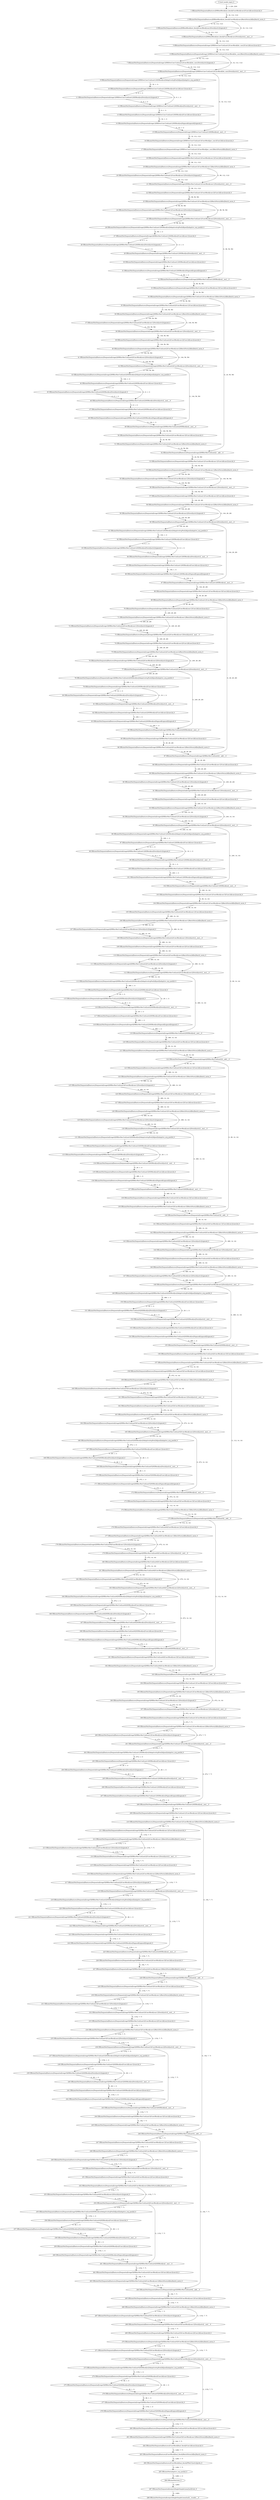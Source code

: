 strict digraph  {
"0 /nncf_model_input_0";
"1 EfficientNet/Sequential[features]/EffiInitBlock[init_block]/ConvBlock[conv]/Conv2d[conv]/conv2d_0";
"2 EfficientNet/Sequential[features]/EffiInitBlock[init_block]/ConvBlock[conv]/BatchNorm2d[bn]/batch_norm_0";
"3 EfficientNet/Sequential[features]/EffiInitBlock[init_block]/ConvBlock[conv]/Swish[activ]/sigmoid_0";
"4 EfficientNet/Sequential[features]/EffiInitBlock[init_block]/ConvBlock[conv]/Swish[activ]/__mul___0";
"5 EfficientNet/Sequential[features]/Sequential[stage1]/EffiDwsConvUnit[unit1]/ConvBlock[dw_conv]/Conv2d[conv]/conv2d_0";
"6 EfficientNet/Sequential[features]/Sequential[stage1]/EffiDwsConvUnit[unit1]/ConvBlock[dw_conv]/BatchNorm2d[bn]/batch_norm_0";
"7 EfficientNet/Sequential[features]/Sequential[stage1]/EffiDwsConvUnit[unit1]/ConvBlock[dw_conv]/Swish[activ]/sigmoid_0";
"8 EfficientNet/Sequential[features]/Sequential[stage1]/EffiDwsConvUnit[unit1]/ConvBlock[dw_conv]/Swish[activ]/__mul___0";
"9 EfficientNet/Sequential[features]/Sequential[stage1]/EffiDwsConvUnit[unit1]/SEBlock[se]/AdaptiveAvgPool2d[pool]/adaptive_avg_pool2d_0";
"10 EfficientNet/Sequential[features]/Sequential[stage1]/EffiDwsConvUnit[unit1]/SEBlock[se]/Conv2d[conv1]/conv2d_0";
"11 EfficientNet/Sequential[features]/Sequential[stage1]/EffiDwsConvUnit[unit1]/SEBlock[se]/Swish[activ]/sigmoid_0";
"12 EfficientNet/Sequential[features]/Sequential[stage1]/EffiDwsConvUnit[unit1]/SEBlock[se]/Swish[activ]/__mul___0";
"13 EfficientNet/Sequential[features]/Sequential[stage1]/EffiDwsConvUnit[unit1]/SEBlock[se]/Conv2d[conv2]/conv2d_0";
"14 EfficientNet/Sequential[features]/Sequential[stage1]/EffiDwsConvUnit[unit1]/SEBlock[se]/Sigmoid[sigmoid]/sigmoid_0";
"15 EfficientNet/Sequential[features]/Sequential[stage1]/EffiDwsConvUnit[unit1]/SEBlock[se]/__mul___0";
"16 EfficientNet/Sequential[features]/Sequential[stage1]/EffiDwsConvUnit[unit1]/ConvBlock[pw_conv]/Conv2d[conv]/conv2d_0";
"17 EfficientNet/Sequential[features]/Sequential[stage1]/EffiDwsConvUnit[unit1]/ConvBlock[pw_conv]/BatchNorm2d[bn]/batch_norm_0";
"18 EfficientNet/Sequential[features]/Sequential[stage2]/EffiInvResUnit[unit1]/ConvBlock[conv1]/Conv2d[conv]/conv2d_0";
"19 EfficientNet/Sequential[features]/Sequential[stage2]/EffiInvResUnit[unit1]/ConvBlock[conv1]/BatchNorm2d[bn]/batch_norm_0";
"20 EfficientNet/Sequential[features]/Sequential[stage2]/EffiInvResUnit[unit1]/ConvBlock[conv1]/Swish[activ]/sigmoid_0";
"21 EfficientNet/Sequential[features]/Sequential[stage2]/EffiInvResUnit[unit1]/ConvBlock[conv1]/Swish[activ]/__mul___0";
"22 EfficientNet/Sequential[features]/Sequential[stage2]/EffiInvResUnit[unit1]/ConvBlock[conv2]/Conv2d[conv]/conv2d_0";
"23 EfficientNet/Sequential[features]/Sequential[stage2]/EffiInvResUnit[unit1]/ConvBlock[conv2]/BatchNorm2d[bn]/batch_norm_0";
"24 EfficientNet/Sequential[features]/Sequential[stage2]/EffiInvResUnit[unit1]/ConvBlock[conv2]/Swish[activ]/sigmoid_0";
"25 EfficientNet/Sequential[features]/Sequential[stage2]/EffiInvResUnit[unit1]/ConvBlock[conv2]/Swish[activ]/__mul___0";
"26 EfficientNet/Sequential[features]/Sequential[stage2]/EffiInvResUnit[unit1]/SEBlock[se]/AdaptiveAvgPool2d[pool]/adaptive_avg_pool2d_0";
"27 EfficientNet/Sequential[features]/Sequential[stage2]/EffiInvResUnit[unit1]/SEBlock[se]/Conv2d[conv1]/conv2d_0";
"28 EfficientNet/Sequential[features]/Sequential[stage2]/EffiInvResUnit[unit1]/SEBlock[se]/Swish[activ]/sigmoid_0";
"29 EfficientNet/Sequential[features]/Sequential[stage2]/EffiInvResUnit[unit1]/SEBlock[se]/Swish[activ]/__mul___0";
"30 EfficientNet/Sequential[features]/Sequential[stage2]/EffiInvResUnit[unit1]/SEBlock[se]/Conv2d[conv2]/conv2d_0";
"31 EfficientNet/Sequential[features]/Sequential[stage2]/EffiInvResUnit[unit1]/SEBlock[se]/Sigmoid[sigmoid]/sigmoid_0";
"32 EfficientNet/Sequential[features]/Sequential[stage2]/EffiInvResUnit[unit1]/SEBlock[se]/__mul___0";
"33 EfficientNet/Sequential[features]/Sequential[stage2]/EffiInvResUnit[unit1]/ConvBlock[conv3]/Conv2d[conv]/conv2d_0";
"34 EfficientNet/Sequential[features]/Sequential[stage2]/EffiInvResUnit[unit1]/ConvBlock[conv3]/BatchNorm2d[bn]/batch_norm_0";
"35 EfficientNet/Sequential[features]/Sequential[stage2]/EffiInvResUnit[unit2]/ConvBlock[conv1]/Conv2d[conv]/conv2d_0";
"36 EfficientNet/Sequential[features]/Sequential[stage2]/EffiInvResUnit[unit2]/ConvBlock[conv1]/BatchNorm2d[bn]/batch_norm_0";
"37 EfficientNet/Sequential[features]/Sequential[stage2]/EffiInvResUnit[unit2]/ConvBlock[conv1]/Swish[activ]/sigmoid_0";
"38 EfficientNet/Sequential[features]/Sequential[stage2]/EffiInvResUnit[unit2]/ConvBlock[conv1]/Swish[activ]/__mul___0";
"39 EfficientNet/Sequential[features]/Sequential[stage2]/EffiInvResUnit[unit2]/ConvBlock[conv2]/Conv2d[conv]/conv2d_0";
"40 EfficientNet/Sequential[features]/Sequential[stage2]/EffiInvResUnit[unit2]/ConvBlock[conv2]/BatchNorm2d[bn]/batch_norm_0";
"41 EfficientNet/Sequential[features]/Sequential[stage2]/EffiInvResUnit[unit2]/ConvBlock[conv2]/Swish[activ]/sigmoid_0";
"42 EfficientNet/Sequential[features]/Sequential[stage2]/EffiInvResUnit[unit2]/ConvBlock[conv2]/Swish[activ]/__mul___0";
"43 EfficientNet/Sequential[features]/Sequential[stage2]/EffiInvResUnit[unit2]/SEBlock[se]/AdaptiveAvgPool2d[pool]/adaptive_avg_pool2d_0";
"44 EfficientNet/Sequential[features]/Sequential[stage2]/EffiInvResUnit[unit2]/SEBlock[se]/Conv2d[conv1]/conv2d_0";
"45 EfficientNet/Sequential[features]/Sequential[stage2]/EffiInvResUnit[unit2]/SEBlock[se]/Swish[activ]/sigmoid_0";
"46 EfficientNet/Sequential[features]/Sequential[stage2]/EffiInvResUnit[unit2]/SEBlock[se]/Swish[activ]/__mul___0";
"47 EfficientNet/Sequential[features]/Sequential[stage2]/EffiInvResUnit[unit2]/SEBlock[se]/Conv2d[conv2]/conv2d_0";
"48 EfficientNet/Sequential[features]/Sequential[stage2]/EffiInvResUnit[unit2]/SEBlock[se]/Sigmoid[sigmoid]/sigmoid_0";
"49 EfficientNet/Sequential[features]/Sequential[stage2]/EffiInvResUnit[unit2]/SEBlock[se]/__mul___0";
"50 EfficientNet/Sequential[features]/Sequential[stage2]/EffiInvResUnit[unit2]/ConvBlock[conv3]/Conv2d[conv]/conv2d_0";
"51 EfficientNet/Sequential[features]/Sequential[stage2]/EffiInvResUnit[unit2]/ConvBlock[conv3]/BatchNorm2d[bn]/batch_norm_0";
"52 EfficientNet/Sequential[features]/Sequential[stage2]/EffiInvResUnit[unit2]/__add___0";
"53 EfficientNet/Sequential[features]/Sequential[stage3]/EffiInvResUnit[unit1]/ConvBlock[conv1]/Conv2d[conv]/conv2d_0";
"54 EfficientNet/Sequential[features]/Sequential[stage3]/EffiInvResUnit[unit1]/ConvBlock[conv1]/BatchNorm2d[bn]/batch_norm_0";
"55 EfficientNet/Sequential[features]/Sequential[stage3]/EffiInvResUnit[unit1]/ConvBlock[conv1]/Swish[activ]/sigmoid_0";
"56 EfficientNet/Sequential[features]/Sequential[stage3]/EffiInvResUnit[unit1]/ConvBlock[conv1]/Swish[activ]/__mul___0";
"57 EfficientNet/Sequential[features]/Sequential[stage3]/EffiInvResUnit[unit1]/ConvBlock[conv2]/Conv2d[conv]/conv2d_0";
"58 EfficientNet/Sequential[features]/Sequential[stage3]/EffiInvResUnit[unit1]/ConvBlock[conv2]/BatchNorm2d[bn]/batch_norm_0";
"59 EfficientNet/Sequential[features]/Sequential[stage3]/EffiInvResUnit[unit1]/ConvBlock[conv2]/Swish[activ]/sigmoid_0";
"60 EfficientNet/Sequential[features]/Sequential[stage3]/EffiInvResUnit[unit1]/ConvBlock[conv2]/Swish[activ]/__mul___0";
"61 EfficientNet/Sequential[features]/Sequential[stage3]/EffiInvResUnit[unit1]/SEBlock[se]/AdaptiveAvgPool2d[pool]/adaptive_avg_pool2d_0";
"62 EfficientNet/Sequential[features]/Sequential[stage3]/EffiInvResUnit[unit1]/SEBlock[se]/Conv2d[conv1]/conv2d_0";
"63 EfficientNet/Sequential[features]/Sequential[stage3]/EffiInvResUnit[unit1]/SEBlock[se]/Swish[activ]/sigmoid_0";
"64 EfficientNet/Sequential[features]/Sequential[stage3]/EffiInvResUnit[unit1]/SEBlock[se]/Swish[activ]/__mul___0";
"65 EfficientNet/Sequential[features]/Sequential[stage3]/EffiInvResUnit[unit1]/SEBlock[se]/Conv2d[conv2]/conv2d_0";
"66 EfficientNet/Sequential[features]/Sequential[stage3]/EffiInvResUnit[unit1]/SEBlock[se]/Sigmoid[sigmoid]/sigmoid_0";
"67 EfficientNet/Sequential[features]/Sequential[stage3]/EffiInvResUnit[unit1]/SEBlock[se]/__mul___0";
"68 EfficientNet/Sequential[features]/Sequential[stage3]/EffiInvResUnit[unit1]/ConvBlock[conv3]/Conv2d[conv]/conv2d_0";
"69 EfficientNet/Sequential[features]/Sequential[stage3]/EffiInvResUnit[unit1]/ConvBlock[conv3]/BatchNorm2d[bn]/batch_norm_0";
"70 EfficientNet/Sequential[features]/Sequential[stage3]/EffiInvResUnit[unit2]/ConvBlock[conv1]/Conv2d[conv]/conv2d_0";
"71 EfficientNet/Sequential[features]/Sequential[stage3]/EffiInvResUnit[unit2]/ConvBlock[conv1]/BatchNorm2d[bn]/batch_norm_0";
"72 EfficientNet/Sequential[features]/Sequential[stage3]/EffiInvResUnit[unit2]/ConvBlock[conv1]/Swish[activ]/sigmoid_0";
"73 EfficientNet/Sequential[features]/Sequential[stage3]/EffiInvResUnit[unit2]/ConvBlock[conv1]/Swish[activ]/__mul___0";
"74 EfficientNet/Sequential[features]/Sequential[stage3]/EffiInvResUnit[unit2]/ConvBlock[conv2]/Conv2d[conv]/conv2d_0";
"75 EfficientNet/Sequential[features]/Sequential[stage3]/EffiInvResUnit[unit2]/ConvBlock[conv2]/BatchNorm2d[bn]/batch_norm_0";
"76 EfficientNet/Sequential[features]/Sequential[stage3]/EffiInvResUnit[unit2]/ConvBlock[conv2]/Swish[activ]/sigmoid_0";
"77 EfficientNet/Sequential[features]/Sequential[stage3]/EffiInvResUnit[unit2]/ConvBlock[conv2]/Swish[activ]/__mul___0";
"78 EfficientNet/Sequential[features]/Sequential[stage3]/EffiInvResUnit[unit2]/SEBlock[se]/AdaptiveAvgPool2d[pool]/adaptive_avg_pool2d_0";
"79 EfficientNet/Sequential[features]/Sequential[stage3]/EffiInvResUnit[unit2]/SEBlock[se]/Conv2d[conv1]/conv2d_0";
"80 EfficientNet/Sequential[features]/Sequential[stage3]/EffiInvResUnit[unit2]/SEBlock[se]/Swish[activ]/sigmoid_0";
"81 EfficientNet/Sequential[features]/Sequential[stage3]/EffiInvResUnit[unit2]/SEBlock[se]/Swish[activ]/__mul___0";
"82 EfficientNet/Sequential[features]/Sequential[stage3]/EffiInvResUnit[unit2]/SEBlock[se]/Conv2d[conv2]/conv2d_0";
"83 EfficientNet/Sequential[features]/Sequential[stage3]/EffiInvResUnit[unit2]/SEBlock[se]/Sigmoid[sigmoid]/sigmoid_0";
"84 EfficientNet/Sequential[features]/Sequential[stage3]/EffiInvResUnit[unit2]/SEBlock[se]/__mul___0";
"85 EfficientNet/Sequential[features]/Sequential[stage3]/EffiInvResUnit[unit2]/ConvBlock[conv3]/Conv2d[conv]/conv2d_0";
"86 EfficientNet/Sequential[features]/Sequential[stage3]/EffiInvResUnit[unit2]/ConvBlock[conv3]/BatchNorm2d[bn]/batch_norm_0";
"87 EfficientNet/Sequential[features]/Sequential[stage3]/EffiInvResUnit[unit2]/__add___0";
"88 EfficientNet/Sequential[features]/Sequential[stage4]/EffiInvResUnit[unit1]/ConvBlock[conv1]/Conv2d[conv]/conv2d_0";
"89 EfficientNet/Sequential[features]/Sequential[stage4]/EffiInvResUnit[unit1]/ConvBlock[conv1]/BatchNorm2d[bn]/batch_norm_0";
"90 EfficientNet/Sequential[features]/Sequential[stage4]/EffiInvResUnit[unit1]/ConvBlock[conv1]/Swish[activ]/sigmoid_0";
"91 EfficientNet/Sequential[features]/Sequential[stage4]/EffiInvResUnit[unit1]/ConvBlock[conv1]/Swish[activ]/__mul___0";
"92 EfficientNet/Sequential[features]/Sequential[stage4]/EffiInvResUnit[unit1]/ConvBlock[conv2]/Conv2d[conv]/conv2d_0";
"93 EfficientNet/Sequential[features]/Sequential[stage4]/EffiInvResUnit[unit1]/ConvBlock[conv2]/BatchNorm2d[bn]/batch_norm_0";
"94 EfficientNet/Sequential[features]/Sequential[stage4]/EffiInvResUnit[unit1]/ConvBlock[conv2]/Swish[activ]/sigmoid_0";
"95 EfficientNet/Sequential[features]/Sequential[stage4]/EffiInvResUnit[unit1]/ConvBlock[conv2]/Swish[activ]/__mul___0";
"96 EfficientNet/Sequential[features]/Sequential[stage4]/EffiInvResUnit[unit1]/SEBlock[se]/AdaptiveAvgPool2d[pool]/adaptive_avg_pool2d_0";
"97 EfficientNet/Sequential[features]/Sequential[stage4]/EffiInvResUnit[unit1]/SEBlock[se]/Conv2d[conv1]/conv2d_0";
"98 EfficientNet/Sequential[features]/Sequential[stage4]/EffiInvResUnit[unit1]/SEBlock[se]/Swish[activ]/sigmoid_0";
"99 EfficientNet/Sequential[features]/Sequential[stage4]/EffiInvResUnit[unit1]/SEBlock[se]/Swish[activ]/__mul___0";
"100 EfficientNet/Sequential[features]/Sequential[stage4]/EffiInvResUnit[unit1]/SEBlock[se]/Conv2d[conv2]/conv2d_0";
"101 EfficientNet/Sequential[features]/Sequential[stage4]/EffiInvResUnit[unit1]/SEBlock[se]/Sigmoid[sigmoid]/sigmoid_0";
"102 EfficientNet/Sequential[features]/Sequential[stage4]/EffiInvResUnit[unit1]/SEBlock[se]/__mul___0";
"103 EfficientNet/Sequential[features]/Sequential[stage4]/EffiInvResUnit[unit1]/ConvBlock[conv3]/Conv2d[conv]/conv2d_0";
"104 EfficientNet/Sequential[features]/Sequential[stage4]/EffiInvResUnit[unit1]/ConvBlock[conv3]/BatchNorm2d[bn]/batch_norm_0";
"105 EfficientNet/Sequential[features]/Sequential[stage4]/EffiInvResUnit[unit2]/ConvBlock[conv1]/Conv2d[conv]/conv2d_0";
"106 EfficientNet/Sequential[features]/Sequential[stage4]/EffiInvResUnit[unit2]/ConvBlock[conv1]/BatchNorm2d[bn]/batch_norm_0";
"107 EfficientNet/Sequential[features]/Sequential[stage4]/EffiInvResUnit[unit2]/ConvBlock[conv1]/Swish[activ]/sigmoid_0";
"108 EfficientNet/Sequential[features]/Sequential[stage4]/EffiInvResUnit[unit2]/ConvBlock[conv1]/Swish[activ]/__mul___0";
"109 EfficientNet/Sequential[features]/Sequential[stage4]/EffiInvResUnit[unit2]/ConvBlock[conv2]/Conv2d[conv]/conv2d_0";
"110 EfficientNet/Sequential[features]/Sequential[stage4]/EffiInvResUnit[unit2]/ConvBlock[conv2]/BatchNorm2d[bn]/batch_norm_0";
"111 EfficientNet/Sequential[features]/Sequential[stage4]/EffiInvResUnit[unit2]/ConvBlock[conv2]/Swish[activ]/sigmoid_0";
"112 EfficientNet/Sequential[features]/Sequential[stage4]/EffiInvResUnit[unit2]/ConvBlock[conv2]/Swish[activ]/__mul___0";
"113 EfficientNet/Sequential[features]/Sequential[stage4]/EffiInvResUnit[unit2]/SEBlock[se]/AdaptiveAvgPool2d[pool]/adaptive_avg_pool2d_0";
"114 EfficientNet/Sequential[features]/Sequential[stage4]/EffiInvResUnit[unit2]/SEBlock[se]/Conv2d[conv1]/conv2d_0";
"115 EfficientNet/Sequential[features]/Sequential[stage4]/EffiInvResUnit[unit2]/SEBlock[se]/Swish[activ]/sigmoid_0";
"116 EfficientNet/Sequential[features]/Sequential[stage4]/EffiInvResUnit[unit2]/SEBlock[se]/Swish[activ]/__mul___0";
"117 EfficientNet/Sequential[features]/Sequential[stage4]/EffiInvResUnit[unit2]/SEBlock[se]/Conv2d[conv2]/conv2d_0";
"118 EfficientNet/Sequential[features]/Sequential[stage4]/EffiInvResUnit[unit2]/SEBlock[se]/Sigmoid[sigmoid]/sigmoid_0";
"119 EfficientNet/Sequential[features]/Sequential[stage4]/EffiInvResUnit[unit2]/SEBlock[se]/__mul___0";
"120 EfficientNet/Sequential[features]/Sequential[stage4]/EffiInvResUnit[unit2]/ConvBlock[conv3]/Conv2d[conv]/conv2d_0";
"121 EfficientNet/Sequential[features]/Sequential[stage4]/EffiInvResUnit[unit2]/ConvBlock[conv3]/BatchNorm2d[bn]/batch_norm_0";
"122 EfficientNet/Sequential[features]/Sequential[stage4]/EffiInvResUnit[unit2]/__add___0";
"123 EfficientNet/Sequential[features]/Sequential[stage4]/EffiInvResUnit[unit3]/ConvBlock[conv1]/Conv2d[conv]/conv2d_0";
"124 EfficientNet/Sequential[features]/Sequential[stage4]/EffiInvResUnit[unit3]/ConvBlock[conv1]/BatchNorm2d[bn]/batch_norm_0";
"125 EfficientNet/Sequential[features]/Sequential[stage4]/EffiInvResUnit[unit3]/ConvBlock[conv1]/Swish[activ]/sigmoid_0";
"126 EfficientNet/Sequential[features]/Sequential[stage4]/EffiInvResUnit[unit3]/ConvBlock[conv1]/Swish[activ]/__mul___0";
"127 EfficientNet/Sequential[features]/Sequential[stage4]/EffiInvResUnit[unit3]/ConvBlock[conv2]/Conv2d[conv]/conv2d_0";
"128 EfficientNet/Sequential[features]/Sequential[stage4]/EffiInvResUnit[unit3]/ConvBlock[conv2]/BatchNorm2d[bn]/batch_norm_0";
"129 EfficientNet/Sequential[features]/Sequential[stage4]/EffiInvResUnit[unit3]/ConvBlock[conv2]/Swish[activ]/sigmoid_0";
"130 EfficientNet/Sequential[features]/Sequential[stage4]/EffiInvResUnit[unit3]/ConvBlock[conv2]/Swish[activ]/__mul___0";
"131 EfficientNet/Sequential[features]/Sequential[stage4]/EffiInvResUnit[unit3]/SEBlock[se]/AdaptiveAvgPool2d[pool]/adaptive_avg_pool2d_0";
"132 EfficientNet/Sequential[features]/Sequential[stage4]/EffiInvResUnit[unit3]/SEBlock[se]/Conv2d[conv1]/conv2d_0";
"133 EfficientNet/Sequential[features]/Sequential[stage4]/EffiInvResUnit[unit3]/SEBlock[se]/Swish[activ]/sigmoid_0";
"134 EfficientNet/Sequential[features]/Sequential[stage4]/EffiInvResUnit[unit3]/SEBlock[se]/Swish[activ]/__mul___0";
"135 EfficientNet/Sequential[features]/Sequential[stage4]/EffiInvResUnit[unit3]/SEBlock[se]/Conv2d[conv2]/conv2d_0";
"136 EfficientNet/Sequential[features]/Sequential[stage4]/EffiInvResUnit[unit3]/SEBlock[se]/Sigmoid[sigmoid]/sigmoid_0";
"137 EfficientNet/Sequential[features]/Sequential[stage4]/EffiInvResUnit[unit3]/SEBlock[se]/__mul___0";
"138 EfficientNet/Sequential[features]/Sequential[stage4]/EffiInvResUnit[unit3]/ConvBlock[conv3]/Conv2d[conv]/conv2d_0";
"139 EfficientNet/Sequential[features]/Sequential[stage4]/EffiInvResUnit[unit3]/ConvBlock[conv3]/BatchNorm2d[bn]/batch_norm_0";
"140 EfficientNet/Sequential[features]/Sequential[stage4]/EffiInvResUnit[unit3]/__add___0";
"141 EfficientNet/Sequential[features]/Sequential[stage4]/EffiInvResUnit[unit4]/ConvBlock[conv1]/Conv2d[conv]/conv2d_0";
"142 EfficientNet/Sequential[features]/Sequential[stage4]/EffiInvResUnit[unit4]/ConvBlock[conv1]/BatchNorm2d[bn]/batch_norm_0";
"143 EfficientNet/Sequential[features]/Sequential[stage4]/EffiInvResUnit[unit4]/ConvBlock[conv1]/Swish[activ]/sigmoid_0";
"144 EfficientNet/Sequential[features]/Sequential[stage4]/EffiInvResUnit[unit4]/ConvBlock[conv1]/Swish[activ]/__mul___0";
"145 EfficientNet/Sequential[features]/Sequential[stage4]/EffiInvResUnit[unit4]/ConvBlock[conv2]/Conv2d[conv]/conv2d_0";
"146 EfficientNet/Sequential[features]/Sequential[stage4]/EffiInvResUnit[unit4]/ConvBlock[conv2]/BatchNorm2d[bn]/batch_norm_0";
"147 EfficientNet/Sequential[features]/Sequential[stage4]/EffiInvResUnit[unit4]/ConvBlock[conv2]/Swish[activ]/sigmoid_0";
"148 EfficientNet/Sequential[features]/Sequential[stage4]/EffiInvResUnit[unit4]/ConvBlock[conv2]/Swish[activ]/__mul___0";
"149 EfficientNet/Sequential[features]/Sequential[stage4]/EffiInvResUnit[unit4]/SEBlock[se]/AdaptiveAvgPool2d[pool]/adaptive_avg_pool2d_0";
"150 EfficientNet/Sequential[features]/Sequential[stage4]/EffiInvResUnit[unit4]/SEBlock[se]/Conv2d[conv1]/conv2d_0";
"151 EfficientNet/Sequential[features]/Sequential[stage4]/EffiInvResUnit[unit4]/SEBlock[se]/Swish[activ]/sigmoid_0";
"152 EfficientNet/Sequential[features]/Sequential[stage4]/EffiInvResUnit[unit4]/SEBlock[se]/Swish[activ]/__mul___0";
"153 EfficientNet/Sequential[features]/Sequential[stage4]/EffiInvResUnit[unit4]/SEBlock[se]/Conv2d[conv2]/conv2d_0";
"154 EfficientNet/Sequential[features]/Sequential[stage4]/EffiInvResUnit[unit4]/SEBlock[se]/Sigmoid[sigmoid]/sigmoid_0";
"155 EfficientNet/Sequential[features]/Sequential[stage4]/EffiInvResUnit[unit4]/SEBlock[se]/__mul___0";
"156 EfficientNet/Sequential[features]/Sequential[stage4]/EffiInvResUnit[unit4]/ConvBlock[conv3]/Conv2d[conv]/conv2d_0";
"157 EfficientNet/Sequential[features]/Sequential[stage4]/EffiInvResUnit[unit4]/ConvBlock[conv3]/BatchNorm2d[bn]/batch_norm_0";
"158 EfficientNet/Sequential[features]/Sequential[stage4]/EffiInvResUnit[unit5]/ConvBlock[conv1]/Conv2d[conv]/conv2d_0";
"159 EfficientNet/Sequential[features]/Sequential[stage4]/EffiInvResUnit[unit5]/ConvBlock[conv1]/BatchNorm2d[bn]/batch_norm_0";
"160 EfficientNet/Sequential[features]/Sequential[stage4]/EffiInvResUnit[unit5]/ConvBlock[conv1]/Swish[activ]/sigmoid_0";
"161 EfficientNet/Sequential[features]/Sequential[stage4]/EffiInvResUnit[unit5]/ConvBlock[conv1]/Swish[activ]/__mul___0";
"162 EfficientNet/Sequential[features]/Sequential[stage4]/EffiInvResUnit[unit5]/ConvBlock[conv2]/Conv2d[conv]/conv2d_0";
"163 EfficientNet/Sequential[features]/Sequential[stage4]/EffiInvResUnit[unit5]/ConvBlock[conv2]/BatchNorm2d[bn]/batch_norm_0";
"164 EfficientNet/Sequential[features]/Sequential[stage4]/EffiInvResUnit[unit5]/ConvBlock[conv2]/Swish[activ]/sigmoid_0";
"165 EfficientNet/Sequential[features]/Sequential[stage4]/EffiInvResUnit[unit5]/ConvBlock[conv2]/Swish[activ]/__mul___0";
"166 EfficientNet/Sequential[features]/Sequential[stage4]/EffiInvResUnit[unit5]/SEBlock[se]/AdaptiveAvgPool2d[pool]/adaptive_avg_pool2d_0";
"167 EfficientNet/Sequential[features]/Sequential[stage4]/EffiInvResUnit[unit5]/SEBlock[se]/Conv2d[conv1]/conv2d_0";
"168 EfficientNet/Sequential[features]/Sequential[stage4]/EffiInvResUnit[unit5]/SEBlock[se]/Swish[activ]/sigmoid_0";
"169 EfficientNet/Sequential[features]/Sequential[stage4]/EffiInvResUnit[unit5]/SEBlock[se]/Swish[activ]/__mul___0";
"170 EfficientNet/Sequential[features]/Sequential[stage4]/EffiInvResUnit[unit5]/SEBlock[se]/Conv2d[conv2]/conv2d_0";
"171 EfficientNet/Sequential[features]/Sequential[stage4]/EffiInvResUnit[unit5]/SEBlock[se]/Sigmoid[sigmoid]/sigmoid_0";
"172 EfficientNet/Sequential[features]/Sequential[stage4]/EffiInvResUnit[unit5]/SEBlock[se]/__mul___0";
"173 EfficientNet/Sequential[features]/Sequential[stage4]/EffiInvResUnit[unit5]/ConvBlock[conv3]/Conv2d[conv]/conv2d_0";
"174 EfficientNet/Sequential[features]/Sequential[stage4]/EffiInvResUnit[unit5]/ConvBlock[conv3]/BatchNorm2d[bn]/batch_norm_0";
"175 EfficientNet/Sequential[features]/Sequential[stage4]/EffiInvResUnit[unit5]/__add___0";
"176 EfficientNet/Sequential[features]/Sequential[stage4]/EffiInvResUnit[unit6]/ConvBlock[conv1]/Conv2d[conv]/conv2d_0";
"177 EfficientNet/Sequential[features]/Sequential[stage4]/EffiInvResUnit[unit6]/ConvBlock[conv1]/BatchNorm2d[bn]/batch_norm_0";
"178 EfficientNet/Sequential[features]/Sequential[stage4]/EffiInvResUnit[unit6]/ConvBlock[conv1]/Swish[activ]/sigmoid_0";
"179 EfficientNet/Sequential[features]/Sequential[stage4]/EffiInvResUnit[unit6]/ConvBlock[conv1]/Swish[activ]/__mul___0";
"180 EfficientNet/Sequential[features]/Sequential[stage4]/EffiInvResUnit[unit6]/ConvBlock[conv2]/Conv2d[conv]/conv2d_0";
"181 EfficientNet/Sequential[features]/Sequential[stage4]/EffiInvResUnit[unit6]/ConvBlock[conv2]/BatchNorm2d[bn]/batch_norm_0";
"182 EfficientNet/Sequential[features]/Sequential[stage4]/EffiInvResUnit[unit6]/ConvBlock[conv2]/Swish[activ]/sigmoid_0";
"183 EfficientNet/Sequential[features]/Sequential[stage4]/EffiInvResUnit[unit6]/ConvBlock[conv2]/Swish[activ]/__mul___0";
"184 EfficientNet/Sequential[features]/Sequential[stage4]/EffiInvResUnit[unit6]/SEBlock[se]/AdaptiveAvgPool2d[pool]/adaptive_avg_pool2d_0";
"185 EfficientNet/Sequential[features]/Sequential[stage4]/EffiInvResUnit[unit6]/SEBlock[se]/Conv2d[conv1]/conv2d_0";
"186 EfficientNet/Sequential[features]/Sequential[stage4]/EffiInvResUnit[unit6]/SEBlock[se]/Swish[activ]/sigmoid_0";
"187 EfficientNet/Sequential[features]/Sequential[stage4]/EffiInvResUnit[unit6]/SEBlock[se]/Swish[activ]/__mul___0";
"188 EfficientNet/Sequential[features]/Sequential[stage4]/EffiInvResUnit[unit6]/SEBlock[se]/Conv2d[conv2]/conv2d_0";
"189 EfficientNet/Sequential[features]/Sequential[stage4]/EffiInvResUnit[unit6]/SEBlock[se]/Sigmoid[sigmoid]/sigmoid_0";
"190 EfficientNet/Sequential[features]/Sequential[stage4]/EffiInvResUnit[unit6]/SEBlock[se]/__mul___0";
"191 EfficientNet/Sequential[features]/Sequential[stage4]/EffiInvResUnit[unit6]/ConvBlock[conv3]/Conv2d[conv]/conv2d_0";
"192 EfficientNet/Sequential[features]/Sequential[stage4]/EffiInvResUnit[unit6]/ConvBlock[conv3]/BatchNorm2d[bn]/batch_norm_0";
"193 EfficientNet/Sequential[features]/Sequential[stage4]/EffiInvResUnit[unit6]/__add___0";
"194 EfficientNet/Sequential[features]/Sequential[stage5]/EffiInvResUnit[unit1]/ConvBlock[conv1]/Conv2d[conv]/conv2d_0";
"195 EfficientNet/Sequential[features]/Sequential[stage5]/EffiInvResUnit[unit1]/ConvBlock[conv1]/BatchNorm2d[bn]/batch_norm_0";
"196 EfficientNet/Sequential[features]/Sequential[stage5]/EffiInvResUnit[unit1]/ConvBlock[conv1]/Swish[activ]/sigmoid_0";
"197 EfficientNet/Sequential[features]/Sequential[stage5]/EffiInvResUnit[unit1]/ConvBlock[conv1]/Swish[activ]/__mul___0";
"198 EfficientNet/Sequential[features]/Sequential[stage5]/EffiInvResUnit[unit1]/ConvBlock[conv2]/Conv2d[conv]/conv2d_0";
"199 EfficientNet/Sequential[features]/Sequential[stage5]/EffiInvResUnit[unit1]/ConvBlock[conv2]/BatchNorm2d[bn]/batch_norm_0";
"200 EfficientNet/Sequential[features]/Sequential[stage5]/EffiInvResUnit[unit1]/ConvBlock[conv2]/Swish[activ]/sigmoid_0";
"201 EfficientNet/Sequential[features]/Sequential[stage5]/EffiInvResUnit[unit1]/ConvBlock[conv2]/Swish[activ]/__mul___0";
"202 EfficientNet/Sequential[features]/Sequential[stage5]/EffiInvResUnit[unit1]/SEBlock[se]/AdaptiveAvgPool2d[pool]/adaptive_avg_pool2d_0";
"203 EfficientNet/Sequential[features]/Sequential[stage5]/EffiInvResUnit[unit1]/SEBlock[se]/Conv2d[conv1]/conv2d_0";
"204 EfficientNet/Sequential[features]/Sequential[stage5]/EffiInvResUnit[unit1]/SEBlock[se]/Swish[activ]/sigmoid_0";
"205 EfficientNet/Sequential[features]/Sequential[stage5]/EffiInvResUnit[unit1]/SEBlock[se]/Swish[activ]/__mul___0";
"206 EfficientNet/Sequential[features]/Sequential[stage5]/EffiInvResUnit[unit1]/SEBlock[se]/Conv2d[conv2]/conv2d_0";
"207 EfficientNet/Sequential[features]/Sequential[stage5]/EffiInvResUnit[unit1]/SEBlock[se]/Sigmoid[sigmoid]/sigmoid_0";
"208 EfficientNet/Sequential[features]/Sequential[stage5]/EffiInvResUnit[unit1]/SEBlock[se]/__mul___0";
"209 EfficientNet/Sequential[features]/Sequential[stage5]/EffiInvResUnit[unit1]/ConvBlock[conv3]/Conv2d[conv]/conv2d_0";
"210 EfficientNet/Sequential[features]/Sequential[stage5]/EffiInvResUnit[unit1]/ConvBlock[conv3]/BatchNorm2d[bn]/batch_norm_0";
"211 EfficientNet/Sequential[features]/Sequential[stage5]/EffiInvResUnit[unit2]/ConvBlock[conv1]/Conv2d[conv]/conv2d_0";
"212 EfficientNet/Sequential[features]/Sequential[stage5]/EffiInvResUnit[unit2]/ConvBlock[conv1]/BatchNorm2d[bn]/batch_norm_0";
"213 EfficientNet/Sequential[features]/Sequential[stage5]/EffiInvResUnit[unit2]/ConvBlock[conv1]/Swish[activ]/sigmoid_0";
"214 EfficientNet/Sequential[features]/Sequential[stage5]/EffiInvResUnit[unit2]/ConvBlock[conv1]/Swish[activ]/__mul___0";
"215 EfficientNet/Sequential[features]/Sequential[stage5]/EffiInvResUnit[unit2]/ConvBlock[conv2]/Conv2d[conv]/conv2d_0";
"216 EfficientNet/Sequential[features]/Sequential[stage5]/EffiInvResUnit[unit2]/ConvBlock[conv2]/BatchNorm2d[bn]/batch_norm_0";
"217 EfficientNet/Sequential[features]/Sequential[stage5]/EffiInvResUnit[unit2]/ConvBlock[conv2]/Swish[activ]/sigmoid_0";
"218 EfficientNet/Sequential[features]/Sequential[stage5]/EffiInvResUnit[unit2]/ConvBlock[conv2]/Swish[activ]/__mul___0";
"219 EfficientNet/Sequential[features]/Sequential[stage5]/EffiInvResUnit[unit2]/SEBlock[se]/AdaptiveAvgPool2d[pool]/adaptive_avg_pool2d_0";
"220 EfficientNet/Sequential[features]/Sequential[stage5]/EffiInvResUnit[unit2]/SEBlock[se]/Conv2d[conv1]/conv2d_0";
"221 EfficientNet/Sequential[features]/Sequential[stage5]/EffiInvResUnit[unit2]/SEBlock[se]/Swish[activ]/sigmoid_0";
"222 EfficientNet/Sequential[features]/Sequential[stage5]/EffiInvResUnit[unit2]/SEBlock[se]/Swish[activ]/__mul___0";
"223 EfficientNet/Sequential[features]/Sequential[stage5]/EffiInvResUnit[unit2]/SEBlock[se]/Conv2d[conv2]/conv2d_0";
"224 EfficientNet/Sequential[features]/Sequential[stage5]/EffiInvResUnit[unit2]/SEBlock[se]/Sigmoid[sigmoid]/sigmoid_0";
"225 EfficientNet/Sequential[features]/Sequential[stage5]/EffiInvResUnit[unit2]/SEBlock[se]/__mul___0";
"226 EfficientNet/Sequential[features]/Sequential[stage5]/EffiInvResUnit[unit2]/ConvBlock[conv3]/Conv2d[conv]/conv2d_0";
"227 EfficientNet/Sequential[features]/Sequential[stage5]/EffiInvResUnit[unit2]/ConvBlock[conv3]/BatchNorm2d[bn]/batch_norm_0";
"228 EfficientNet/Sequential[features]/Sequential[stage5]/EffiInvResUnit[unit2]/__add___0";
"229 EfficientNet/Sequential[features]/Sequential[stage5]/EffiInvResUnit[unit3]/ConvBlock[conv1]/Conv2d[conv]/conv2d_0";
"230 EfficientNet/Sequential[features]/Sequential[stage5]/EffiInvResUnit[unit3]/ConvBlock[conv1]/BatchNorm2d[bn]/batch_norm_0";
"231 EfficientNet/Sequential[features]/Sequential[stage5]/EffiInvResUnit[unit3]/ConvBlock[conv1]/Swish[activ]/sigmoid_0";
"232 EfficientNet/Sequential[features]/Sequential[stage5]/EffiInvResUnit[unit3]/ConvBlock[conv1]/Swish[activ]/__mul___0";
"233 EfficientNet/Sequential[features]/Sequential[stage5]/EffiInvResUnit[unit3]/ConvBlock[conv2]/Conv2d[conv]/conv2d_0";
"234 EfficientNet/Sequential[features]/Sequential[stage5]/EffiInvResUnit[unit3]/ConvBlock[conv2]/BatchNorm2d[bn]/batch_norm_0";
"235 EfficientNet/Sequential[features]/Sequential[stage5]/EffiInvResUnit[unit3]/ConvBlock[conv2]/Swish[activ]/sigmoid_0";
"236 EfficientNet/Sequential[features]/Sequential[stage5]/EffiInvResUnit[unit3]/ConvBlock[conv2]/Swish[activ]/__mul___0";
"237 EfficientNet/Sequential[features]/Sequential[stage5]/EffiInvResUnit[unit3]/SEBlock[se]/AdaptiveAvgPool2d[pool]/adaptive_avg_pool2d_0";
"238 EfficientNet/Sequential[features]/Sequential[stage5]/EffiInvResUnit[unit3]/SEBlock[se]/Conv2d[conv1]/conv2d_0";
"239 EfficientNet/Sequential[features]/Sequential[stage5]/EffiInvResUnit[unit3]/SEBlock[se]/Swish[activ]/sigmoid_0";
"240 EfficientNet/Sequential[features]/Sequential[stage5]/EffiInvResUnit[unit3]/SEBlock[se]/Swish[activ]/__mul___0";
"241 EfficientNet/Sequential[features]/Sequential[stage5]/EffiInvResUnit[unit3]/SEBlock[se]/Conv2d[conv2]/conv2d_0";
"242 EfficientNet/Sequential[features]/Sequential[stage5]/EffiInvResUnit[unit3]/SEBlock[se]/Sigmoid[sigmoid]/sigmoid_0";
"243 EfficientNet/Sequential[features]/Sequential[stage5]/EffiInvResUnit[unit3]/SEBlock[se]/__mul___0";
"244 EfficientNet/Sequential[features]/Sequential[stage5]/EffiInvResUnit[unit3]/ConvBlock[conv3]/Conv2d[conv]/conv2d_0";
"245 EfficientNet/Sequential[features]/Sequential[stage5]/EffiInvResUnit[unit3]/ConvBlock[conv3]/BatchNorm2d[bn]/batch_norm_0";
"246 EfficientNet/Sequential[features]/Sequential[stage5]/EffiInvResUnit[unit3]/__add___0";
"247 EfficientNet/Sequential[features]/Sequential[stage5]/EffiInvResUnit[unit4]/ConvBlock[conv1]/Conv2d[conv]/conv2d_0";
"248 EfficientNet/Sequential[features]/Sequential[stage5]/EffiInvResUnit[unit4]/ConvBlock[conv1]/BatchNorm2d[bn]/batch_norm_0";
"249 EfficientNet/Sequential[features]/Sequential[stage5]/EffiInvResUnit[unit4]/ConvBlock[conv1]/Swish[activ]/sigmoid_0";
"250 EfficientNet/Sequential[features]/Sequential[stage5]/EffiInvResUnit[unit4]/ConvBlock[conv1]/Swish[activ]/__mul___0";
"251 EfficientNet/Sequential[features]/Sequential[stage5]/EffiInvResUnit[unit4]/ConvBlock[conv2]/Conv2d[conv]/conv2d_0";
"252 EfficientNet/Sequential[features]/Sequential[stage5]/EffiInvResUnit[unit4]/ConvBlock[conv2]/BatchNorm2d[bn]/batch_norm_0";
"253 EfficientNet/Sequential[features]/Sequential[stage5]/EffiInvResUnit[unit4]/ConvBlock[conv2]/Swish[activ]/sigmoid_0";
"254 EfficientNet/Sequential[features]/Sequential[stage5]/EffiInvResUnit[unit4]/ConvBlock[conv2]/Swish[activ]/__mul___0";
"255 EfficientNet/Sequential[features]/Sequential[stage5]/EffiInvResUnit[unit4]/SEBlock[se]/AdaptiveAvgPool2d[pool]/adaptive_avg_pool2d_0";
"256 EfficientNet/Sequential[features]/Sequential[stage5]/EffiInvResUnit[unit4]/SEBlock[se]/Conv2d[conv1]/conv2d_0";
"257 EfficientNet/Sequential[features]/Sequential[stage5]/EffiInvResUnit[unit4]/SEBlock[se]/Swish[activ]/sigmoid_0";
"258 EfficientNet/Sequential[features]/Sequential[stage5]/EffiInvResUnit[unit4]/SEBlock[se]/Swish[activ]/__mul___0";
"259 EfficientNet/Sequential[features]/Sequential[stage5]/EffiInvResUnit[unit4]/SEBlock[se]/Conv2d[conv2]/conv2d_0";
"260 EfficientNet/Sequential[features]/Sequential[stage5]/EffiInvResUnit[unit4]/SEBlock[se]/Sigmoid[sigmoid]/sigmoid_0";
"261 EfficientNet/Sequential[features]/Sequential[stage5]/EffiInvResUnit[unit4]/SEBlock[se]/__mul___0";
"262 EfficientNet/Sequential[features]/Sequential[stage5]/EffiInvResUnit[unit4]/ConvBlock[conv3]/Conv2d[conv]/conv2d_0";
"263 EfficientNet/Sequential[features]/Sequential[stage5]/EffiInvResUnit[unit4]/ConvBlock[conv3]/BatchNorm2d[bn]/batch_norm_0";
"264 EfficientNet/Sequential[features]/Sequential[stage5]/EffiInvResUnit[unit4]/__add___0";
"265 EfficientNet/Sequential[features]/Sequential[stage5]/EffiInvResUnit[unit5]/ConvBlock[conv1]/Conv2d[conv]/conv2d_0";
"266 EfficientNet/Sequential[features]/Sequential[stage5]/EffiInvResUnit[unit5]/ConvBlock[conv1]/BatchNorm2d[bn]/batch_norm_0";
"267 EfficientNet/Sequential[features]/Sequential[stage5]/EffiInvResUnit[unit5]/ConvBlock[conv1]/Swish[activ]/sigmoid_0";
"268 EfficientNet/Sequential[features]/Sequential[stage5]/EffiInvResUnit[unit5]/ConvBlock[conv1]/Swish[activ]/__mul___0";
"269 EfficientNet/Sequential[features]/Sequential[stage5]/EffiInvResUnit[unit5]/ConvBlock[conv2]/Conv2d[conv]/conv2d_0";
"270 EfficientNet/Sequential[features]/Sequential[stage5]/EffiInvResUnit[unit5]/ConvBlock[conv2]/BatchNorm2d[bn]/batch_norm_0";
"271 EfficientNet/Sequential[features]/Sequential[stage5]/EffiInvResUnit[unit5]/ConvBlock[conv2]/Swish[activ]/sigmoid_0";
"272 EfficientNet/Sequential[features]/Sequential[stage5]/EffiInvResUnit[unit5]/ConvBlock[conv2]/Swish[activ]/__mul___0";
"273 EfficientNet/Sequential[features]/Sequential[stage5]/EffiInvResUnit[unit5]/SEBlock[se]/AdaptiveAvgPool2d[pool]/adaptive_avg_pool2d_0";
"274 EfficientNet/Sequential[features]/Sequential[stage5]/EffiInvResUnit[unit5]/SEBlock[se]/Conv2d[conv1]/conv2d_0";
"275 EfficientNet/Sequential[features]/Sequential[stage5]/EffiInvResUnit[unit5]/SEBlock[se]/Swish[activ]/sigmoid_0";
"276 EfficientNet/Sequential[features]/Sequential[stage5]/EffiInvResUnit[unit5]/SEBlock[se]/Swish[activ]/__mul___0";
"277 EfficientNet/Sequential[features]/Sequential[stage5]/EffiInvResUnit[unit5]/SEBlock[se]/Conv2d[conv2]/conv2d_0";
"278 EfficientNet/Sequential[features]/Sequential[stage5]/EffiInvResUnit[unit5]/SEBlock[se]/Sigmoid[sigmoid]/sigmoid_0";
"279 EfficientNet/Sequential[features]/Sequential[stage5]/EffiInvResUnit[unit5]/SEBlock[se]/__mul___0";
"280 EfficientNet/Sequential[features]/Sequential[stage5]/EffiInvResUnit[unit5]/ConvBlock[conv3]/Conv2d[conv]/conv2d_0";
"281 EfficientNet/Sequential[features]/Sequential[stage5]/EffiInvResUnit[unit5]/ConvBlock[conv3]/BatchNorm2d[bn]/batch_norm_0";
"282 EfficientNet/Sequential[features]/ConvBlock[final_block]/Conv2d[conv]/conv2d_0";
"283 EfficientNet/Sequential[features]/ConvBlock[final_block]/BatchNorm2d[bn]/batch_norm_0";
"284 EfficientNet/Sequential[features]/ConvBlock[final_block]/PReLU[activ]/prelu_0";
"285 EfficientNet/adaptive_avg_pool2d_0";
"286 EfficientNet/view_0";
"287 EfficientNet/Sequential[output]/AngleSimpleLinear[asl]/view_0";
"288 EfficientNet/Sequential[output]/AngleSimpleLinear[asl]/__truediv___0";
"0 /nncf_model_input_0" -> "1 EfficientNet/Sequential[features]/EffiInitBlock[init_block]/ConvBlock[conv]/Conv2d[conv]/conv2d_0"  [label="(1, 3, 224, 224)"];
"1 EfficientNet/Sequential[features]/EffiInitBlock[init_block]/ConvBlock[conv]/Conv2d[conv]/conv2d_0" -> "2 EfficientNet/Sequential[features]/EffiInitBlock[init_block]/ConvBlock[conv]/BatchNorm2d[bn]/batch_norm_0"  [label="(1, 32, 112, 112)"];
"2 EfficientNet/Sequential[features]/EffiInitBlock[init_block]/ConvBlock[conv]/BatchNorm2d[bn]/batch_norm_0" -> "3 EfficientNet/Sequential[features]/EffiInitBlock[init_block]/ConvBlock[conv]/Swish[activ]/sigmoid_0"  [label="(1, 32, 112, 112)"];
"2 EfficientNet/Sequential[features]/EffiInitBlock[init_block]/ConvBlock[conv]/BatchNorm2d[bn]/batch_norm_0" -> "4 EfficientNet/Sequential[features]/EffiInitBlock[init_block]/ConvBlock[conv]/Swish[activ]/__mul___0"  [label="(1, 32, 112, 112)"];
"3 EfficientNet/Sequential[features]/EffiInitBlock[init_block]/ConvBlock[conv]/Swish[activ]/sigmoid_0" -> "4 EfficientNet/Sequential[features]/EffiInitBlock[init_block]/ConvBlock[conv]/Swish[activ]/__mul___0"  [label="(1, 32, 112, 112)"];
"4 EfficientNet/Sequential[features]/EffiInitBlock[init_block]/ConvBlock[conv]/Swish[activ]/__mul___0" -> "5 EfficientNet/Sequential[features]/Sequential[stage1]/EffiDwsConvUnit[unit1]/ConvBlock[dw_conv]/Conv2d[conv]/conv2d_0"  [label="(1, 32, 112, 112)"];
"5 EfficientNet/Sequential[features]/Sequential[stage1]/EffiDwsConvUnit[unit1]/ConvBlock[dw_conv]/Conv2d[conv]/conv2d_0" -> "6 EfficientNet/Sequential[features]/Sequential[stage1]/EffiDwsConvUnit[unit1]/ConvBlock[dw_conv]/BatchNorm2d[bn]/batch_norm_0"  [label="(1, 32, 112, 112)"];
"6 EfficientNet/Sequential[features]/Sequential[stage1]/EffiDwsConvUnit[unit1]/ConvBlock[dw_conv]/BatchNorm2d[bn]/batch_norm_0" -> "7 EfficientNet/Sequential[features]/Sequential[stage1]/EffiDwsConvUnit[unit1]/ConvBlock[dw_conv]/Swish[activ]/sigmoid_0"  [label="(1, 32, 112, 112)"];
"6 EfficientNet/Sequential[features]/Sequential[stage1]/EffiDwsConvUnit[unit1]/ConvBlock[dw_conv]/BatchNorm2d[bn]/batch_norm_0" -> "8 EfficientNet/Sequential[features]/Sequential[stage1]/EffiDwsConvUnit[unit1]/ConvBlock[dw_conv]/Swish[activ]/__mul___0"  [label="(1, 32, 112, 112)"];
"7 EfficientNet/Sequential[features]/Sequential[stage1]/EffiDwsConvUnit[unit1]/ConvBlock[dw_conv]/Swish[activ]/sigmoid_0" -> "8 EfficientNet/Sequential[features]/Sequential[stage1]/EffiDwsConvUnit[unit1]/ConvBlock[dw_conv]/Swish[activ]/__mul___0"  [label="(1, 32, 112, 112)"];
"8 EfficientNet/Sequential[features]/Sequential[stage1]/EffiDwsConvUnit[unit1]/ConvBlock[dw_conv]/Swish[activ]/__mul___0" -> "9 EfficientNet/Sequential[features]/Sequential[stage1]/EffiDwsConvUnit[unit1]/SEBlock[se]/AdaptiveAvgPool2d[pool]/adaptive_avg_pool2d_0"  [label="(1, 32, 112, 112)"];
"8 EfficientNet/Sequential[features]/Sequential[stage1]/EffiDwsConvUnit[unit1]/ConvBlock[dw_conv]/Swish[activ]/__mul___0" -> "15 EfficientNet/Sequential[features]/Sequential[stage1]/EffiDwsConvUnit[unit1]/SEBlock[se]/__mul___0"  [label="(1, 32, 112, 112)"];
"9 EfficientNet/Sequential[features]/Sequential[stage1]/EffiDwsConvUnit[unit1]/SEBlock[se]/AdaptiveAvgPool2d[pool]/adaptive_avg_pool2d_0" -> "10 EfficientNet/Sequential[features]/Sequential[stage1]/EffiDwsConvUnit[unit1]/SEBlock[se]/Conv2d[conv1]/conv2d_0"  [label="(1, 32, 1, 1)"];
"10 EfficientNet/Sequential[features]/Sequential[stage1]/EffiDwsConvUnit[unit1]/SEBlock[se]/Conv2d[conv1]/conv2d_0" -> "11 EfficientNet/Sequential[features]/Sequential[stage1]/EffiDwsConvUnit[unit1]/SEBlock[se]/Swish[activ]/sigmoid_0"  [label="(1, 8, 1, 1)"];
"10 EfficientNet/Sequential[features]/Sequential[stage1]/EffiDwsConvUnit[unit1]/SEBlock[se]/Conv2d[conv1]/conv2d_0" -> "12 EfficientNet/Sequential[features]/Sequential[stage1]/EffiDwsConvUnit[unit1]/SEBlock[se]/Swish[activ]/__mul___0"  [label="(1, 8, 1, 1)"];
"11 EfficientNet/Sequential[features]/Sequential[stage1]/EffiDwsConvUnit[unit1]/SEBlock[se]/Swish[activ]/sigmoid_0" -> "12 EfficientNet/Sequential[features]/Sequential[stage1]/EffiDwsConvUnit[unit1]/SEBlock[se]/Swish[activ]/__mul___0"  [label="(1, 8, 1, 1)"];
"12 EfficientNet/Sequential[features]/Sequential[stage1]/EffiDwsConvUnit[unit1]/SEBlock[se]/Swish[activ]/__mul___0" -> "13 EfficientNet/Sequential[features]/Sequential[stage1]/EffiDwsConvUnit[unit1]/SEBlock[se]/Conv2d[conv2]/conv2d_0"  [label="(1, 8, 1, 1)"];
"13 EfficientNet/Sequential[features]/Sequential[stage1]/EffiDwsConvUnit[unit1]/SEBlock[se]/Conv2d[conv2]/conv2d_0" -> "14 EfficientNet/Sequential[features]/Sequential[stage1]/EffiDwsConvUnit[unit1]/SEBlock[se]/Sigmoid[sigmoid]/sigmoid_0"  [label="(1, 32, 1, 1)"];
"14 EfficientNet/Sequential[features]/Sequential[stage1]/EffiDwsConvUnit[unit1]/SEBlock[se]/Sigmoid[sigmoid]/sigmoid_0" -> "15 EfficientNet/Sequential[features]/Sequential[stage1]/EffiDwsConvUnit[unit1]/SEBlock[se]/__mul___0"  [label="(1, 32, 1, 1)"];
"15 EfficientNet/Sequential[features]/Sequential[stage1]/EffiDwsConvUnit[unit1]/SEBlock[se]/__mul___0" -> "16 EfficientNet/Sequential[features]/Sequential[stage1]/EffiDwsConvUnit[unit1]/ConvBlock[pw_conv]/Conv2d[conv]/conv2d_0"  [label="(1, 32, 112, 112)"];
"16 EfficientNet/Sequential[features]/Sequential[stage1]/EffiDwsConvUnit[unit1]/ConvBlock[pw_conv]/Conv2d[conv]/conv2d_0" -> "17 EfficientNet/Sequential[features]/Sequential[stage1]/EffiDwsConvUnit[unit1]/ConvBlock[pw_conv]/BatchNorm2d[bn]/batch_norm_0"  [label="(1, 16, 112, 112)"];
"17 EfficientNet/Sequential[features]/Sequential[stage1]/EffiDwsConvUnit[unit1]/ConvBlock[pw_conv]/BatchNorm2d[bn]/batch_norm_0" -> "18 EfficientNet/Sequential[features]/Sequential[stage2]/EffiInvResUnit[unit1]/ConvBlock[conv1]/Conv2d[conv]/conv2d_0"  [label="(1, 16, 112, 112)"];
"18 EfficientNet/Sequential[features]/Sequential[stage2]/EffiInvResUnit[unit1]/ConvBlock[conv1]/Conv2d[conv]/conv2d_0" -> "19 EfficientNet/Sequential[features]/Sequential[stage2]/EffiInvResUnit[unit1]/ConvBlock[conv1]/BatchNorm2d[bn]/batch_norm_0"  [label="(1, 96, 112, 112)"];
"19 EfficientNet/Sequential[features]/Sequential[stage2]/EffiInvResUnit[unit1]/ConvBlock[conv1]/BatchNorm2d[bn]/batch_norm_0" -> "20 EfficientNet/Sequential[features]/Sequential[stage2]/EffiInvResUnit[unit1]/ConvBlock[conv1]/Swish[activ]/sigmoid_0"  [label="(1, 96, 112, 112)"];
"19 EfficientNet/Sequential[features]/Sequential[stage2]/EffiInvResUnit[unit1]/ConvBlock[conv1]/BatchNorm2d[bn]/batch_norm_0" -> "21 EfficientNet/Sequential[features]/Sequential[stage2]/EffiInvResUnit[unit1]/ConvBlock[conv1]/Swish[activ]/__mul___0"  [label="(1, 96, 112, 112)"];
"20 EfficientNet/Sequential[features]/Sequential[stage2]/EffiInvResUnit[unit1]/ConvBlock[conv1]/Swish[activ]/sigmoid_0" -> "21 EfficientNet/Sequential[features]/Sequential[stage2]/EffiInvResUnit[unit1]/ConvBlock[conv1]/Swish[activ]/__mul___0"  [label="(1, 96, 112, 112)"];
"21 EfficientNet/Sequential[features]/Sequential[stage2]/EffiInvResUnit[unit1]/ConvBlock[conv1]/Swish[activ]/__mul___0" -> "22 EfficientNet/Sequential[features]/Sequential[stage2]/EffiInvResUnit[unit1]/ConvBlock[conv2]/Conv2d[conv]/conv2d_0"  [label="(1, 96, 112, 112)"];
"22 EfficientNet/Sequential[features]/Sequential[stage2]/EffiInvResUnit[unit1]/ConvBlock[conv2]/Conv2d[conv]/conv2d_0" -> "23 EfficientNet/Sequential[features]/Sequential[stage2]/EffiInvResUnit[unit1]/ConvBlock[conv2]/BatchNorm2d[bn]/batch_norm_0"  [label="(1, 96, 56, 56)"];
"23 EfficientNet/Sequential[features]/Sequential[stage2]/EffiInvResUnit[unit1]/ConvBlock[conv2]/BatchNorm2d[bn]/batch_norm_0" -> "24 EfficientNet/Sequential[features]/Sequential[stage2]/EffiInvResUnit[unit1]/ConvBlock[conv2]/Swish[activ]/sigmoid_0"  [label="(1, 96, 56, 56)"];
"23 EfficientNet/Sequential[features]/Sequential[stage2]/EffiInvResUnit[unit1]/ConvBlock[conv2]/BatchNorm2d[bn]/batch_norm_0" -> "25 EfficientNet/Sequential[features]/Sequential[stage2]/EffiInvResUnit[unit1]/ConvBlock[conv2]/Swish[activ]/__mul___0"  [label="(1, 96, 56, 56)"];
"24 EfficientNet/Sequential[features]/Sequential[stage2]/EffiInvResUnit[unit1]/ConvBlock[conv2]/Swish[activ]/sigmoid_0" -> "25 EfficientNet/Sequential[features]/Sequential[stage2]/EffiInvResUnit[unit1]/ConvBlock[conv2]/Swish[activ]/__mul___0"  [label="(1, 96, 56, 56)"];
"25 EfficientNet/Sequential[features]/Sequential[stage2]/EffiInvResUnit[unit1]/ConvBlock[conv2]/Swish[activ]/__mul___0" -> "26 EfficientNet/Sequential[features]/Sequential[stage2]/EffiInvResUnit[unit1]/SEBlock[se]/AdaptiveAvgPool2d[pool]/adaptive_avg_pool2d_0"  [label="(1, 96, 56, 56)"];
"25 EfficientNet/Sequential[features]/Sequential[stage2]/EffiInvResUnit[unit1]/ConvBlock[conv2]/Swish[activ]/__mul___0" -> "32 EfficientNet/Sequential[features]/Sequential[stage2]/EffiInvResUnit[unit1]/SEBlock[se]/__mul___0"  [label="(1, 96, 56, 56)"];
"26 EfficientNet/Sequential[features]/Sequential[stage2]/EffiInvResUnit[unit1]/SEBlock[se]/AdaptiveAvgPool2d[pool]/adaptive_avg_pool2d_0" -> "27 EfficientNet/Sequential[features]/Sequential[stage2]/EffiInvResUnit[unit1]/SEBlock[se]/Conv2d[conv1]/conv2d_0"  [label="(1, 96, 1, 1)"];
"27 EfficientNet/Sequential[features]/Sequential[stage2]/EffiInvResUnit[unit1]/SEBlock[se]/Conv2d[conv1]/conv2d_0" -> "28 EfficientNet/Sequential[features]/Sequential[stage2]/EffiInvResUnit[unit1]/SEBlock[se]/Swish[activ]/sigmoid_0"  [label="(1, 4, 1, 1)"];
"27 EfficientNet/Sequential[features]/Sequential[stage2]/EffiInvResUnit[unit1]/SEBlock[se]/Conv2d[conv1]/conv2d_0" -> "29 EfficientNet/Sequential[features]/Sequential[stage2]/EffiInvResUnit[unit1]/SEBlock[se]/Swish[activ]/__mul___0"  [label="(1, 4, 1, 1)"];
"28 EfficientNet/Sequential[features]/Sequential[stage2]/EffiInvResUnit[unit1]/SEBlock[se]/Swish[activ]/sigmoid_0" -> "29 EfficientNet/Sequential[features]/Sequential[stage2]/EffiInvResUnit[unit1]/SEBlock[se]/Swish[activ]/__mul___0"  [label="(1, 4, 1, 1)"];
"29 EfficientNet/Sequential[features]/Sequential[stage2]/EffiInvResUnit[unit1]/SEBlock[se]/Swish[activ]/__mul___0" -> "30 EfficientNet/Sequential[features]/Sequential[stage2]/EffiInvResUnit[unit1]/SEBlock[se]/Conv2d[conv2]/conv2d_0"  [label="(1, 4, 1, 1)"];
"30 EfficientNet/Sequential[features]/Sequential[stage2]/EffiInvResUnit[unit1]/SEBlock[se]/Conv2d[conv2]/conv2d_0" -> "31 EfficientNet/Sequential[features]/Sequential[stage2]/EffiInvResUnit[unit1]/SEBlock[se]/Sigmoid[sigmoid]/sigmoid_0"  [label="(1, 96, 1, 1)"];
"31 EfficientNet/Sequential[features]/Sequential[stage2]/EffiInvResUnit[unit1]/SEBlock[se]/Sigmoid[sigmoid]/sigmoid_0" -> "32 EfficientNet/Sequential[features]/Sequential[stage2]/EffiInvResUnit[unit1]/SEBlock[se]/__mul___0"  [label="(1, 96, 1, 1)"];
"32 EfficientNet/Sequential[features]/Sequential[stage2]/EffiInvResUnit[unit1]/SEBlock[se]/__mul___0" -> "33 EfficientNet/Sequential[features]/Sequential[stage2]/EffiInvResUnit[unit1]/ConvBlock[conv3]/Conv2d[conv]/conv2d_0"  [label="(1, 96, 56, 56)"];
"33 EfficientNet/Sequential[features]/Sequential[stage2]/EffiInvResUnit[unit1]/ConvBlock[conv3]/Conv2d[conv]/conv2d_0" -> "34 EfficientNet/Sequential[features]/Sequential[stage2]/EffiInvResUnit[unit1]/ConvBlock[conv3]/BatchNorm2d[bn]/batch_norm_0"  [label="(1, 24, 56, 56)"];
"34 EfficientNet/Sequential[features]/Sequential[stage2]/EffiInvResUnit[unit1]/ConvBlock[conv3]/BatchNorm2d[bn]/batch_norm_0" -> "35 EfficientNet/Sequential[features]/Sequential[stage2]/EffiInvResUnit[unit2]/ConvBlock[conv1]/Conv2d[conv]/conv2d_0"  [label="(1, 24, 56, 56)"];
"34 EfficientNet/Sequential[features]/Sequential[stage2]/EffiInvResUnit[unit1]/ConvBlock[conv3]/BatchNorm2d[bn]/batch_norm_0" -> "52 EfficientNet/Sequential[features]/Sequential[stage2]/EffiInvResUnit[unit2]/__add___0"  [label="(1, 24, 56, 56)"];
"35 EfficientNet/Sequential[features]/Sequential[stage2]/EffiInvResUnit[unit2]/ConvBlock[conv1]/Conv2d[conv]/conv2d_0" -> "36 EfficientNet/Sequential[features]/Sequential[stage2]/EffiInvResUnit[unit2]/ConvBlock[conv1]/BatchNorm2d[bn]/batch_norm_0"  [label="(1, 144, 56, 56)"];
"36 EfficientNet/Sequential[features]/Sequential[stage2]/EffiInvResUnit[unit2]/ConvBlock[conv1]/BatchNorm2d[bn]/batch_norm_0" -> "37 EfficientNet/Sequential[features]/Sequential[stage2]/EffiInvResUnit[unit2]/ConvBlock[conv1]/Swish[activ]/sigmoid_0"  [label="(1, 144, 56, 56)"];
"36 EfficientNet/Sequential[features]/Sequential[stage2]/EffiInvResUnit[unit2]/ConvBlock[conv1]/BatchNorm2d[bn]/batch_norm_0" -> "38 EfficientNet/Sequential[features]/Sequential[stage2]/EffiInvResUnit[unit2]/ConvBlock[conv1]/Swish[activ]/__mul___0"  [label="(1, 144, 56, 56)"];
"37 EfficientNet/Sequential[features]/Sequential[stage2]/EffiInvResUnit[unit2]/ConvBlock[conv1]/Swish[activ]/sigmoid_0" -> "38 EfficientNet/Sequential[features]/Sequential[stage2]/EffiInvResUnit[unit2]/ConvBlock[conv1]/Swish[activ]/__mul___0"  [label="(1, 144, 56, 56)"];
"38 EfficientNet/Sequential[features]/Sequential[stage2]/EffiInvResUnit[unit2]/ConvBlock[conv1]/Swish[activ]/__mul___0" -> "39 EfficientNet/Sequential[features]/Sequential[stage2]/EffiInvResUnit[unit2]/ConvBlock[conv2]/Conv2d[conv]/conv2d_0"  [label="(1, 144, 56, 56)"];
"39 EfficientNet/Sequential[features]/Sequential[stage2]/EffiInvResUnit[unit2]/ConvBlock[conv2]/Conv2d[conv]/conv2d_0" -> "40 EfficientNet/Sequential[features]/Sequential[stage2]/EffiInvResUnit[unit2]/ConvBlock[conv2]/BatchNorm2d[bn]/batch_norm_0"  [label="(1, 144, 56, 56)"];
"40 EfficientNet/Sequential[features]/Sequential[stage2]/EffiInvResUnit[unit2]/ConvBlock[conv2]/BatchNorm2d[bn]/batch_norm_0" -> "41 EfficientNet/Sequential[features]/Sequential[stage2]/EffiInvResUnit[unit2]/ConvBlock[conv2]/Swish[activ]/sigmoid_0"  [label="(1, 144, 56, 56)"];
"40 EfficientNet/Sequential[features]/Sequential[stage2]/EffiInvResUnit[unit2]/ConvBlock[conv2]/BatchNorm2d[bn]/batch_norm_0" -> "42 EfficientNet/Sequential[features]/Sequential[stage2]/EffiInvResUnit[unit2]/ConvBlock[conv2]/Swish[activ]/__mul___0"  [label="(1, 144, 56, 56)"];
"41 EfficientNet/Sequential[features]/Sequential[stage2]/EffiInvResUnit[unit2]/ConvBlock[conv2]/Swish[activ]/sigmoid_0" -> "42 EfficientNet/Sequential[features]/Sequential[stage2]/EffiInvResUnit[unit2]/ConvBlock[conv2]/Swish[activ]/__mul___0"  [label="(1, 144, 56, 56)"];
"42 EfficientNet/Sequential[features]/Sequential[stage2]/EffiInvResUnit[unit2]/ConvBlock[conv2]/Swish[activ]/__mul___0" -> "43 EfficientNet/Sequential[features]/Sequential[stage2]/EffiInvResUnit[unit2]/SEBlock[se]/AdaptiveAvgPool2d[pool]/adaptive_avg_pool2d_0"  [label="(1, 144, 56, 56)"];
"42 EfficientNet/Sequential[features]/Sequential[stage2]/EffiInvResUnit[unit2]/ConvBlock[conv2]/Swish[activ]/__mul___0" -> "49 EfficientNet/Sequential[features]/Sequential[stage2]/EffiInvResUnit[unit2]/SEBlock[se]/__mul___0"  [label="(1, 144, 56, 56)"];
"43 EfficientNet/Sequential[features]/Sequential[stage2]/EffiInvResUnit[unit2]/SEBlock[se]/AdaptiveAvgPool2d[pool]/adaptive_avg_pool2d_0" -> "44 EfficientNet/Sequential[features]/Sequential[stage2]/EffiInvResUnit[unit2]/SEBlock[se]/Conv2d[conv1]/conv2d_0"  [label="(1, 144, 1, 1)"];
"44 EfficientNet/Sequential[features]/Sequential[stage2]/EffiInvResUnit[unit2]/SEBlock[se]/Conv2d[conv1]/conv2d_0" -> "45 EfficientNet/Sequential[features]/Sequential[stage2]/EffiInvResUnit[unit2]/SEBlock[se]/Swish[activ]/sigmoid_0"  [label="(1, 6, 1, 1)"];
"44 EfficientNet/Sequential[features]/Sequential[stage2]/EffiInvResUnit[unit2]/SEBlock[se]/Conv2d[conv1]/conv2d_0" -> "46 EfficientNet/Sequential[features]/Sequential[stage2]/EffiInvResUnit[unit2]/SEBlock[se]/Swish[activ]/__mul___0"  [label="(1, 6, 1, 1)"];
"45 EfficientNet/Sequential[features]/Sequential[stage2]/EffiInvResUnit[unit2]/SEBlock[se]/Swish[activ]/sigmoid_0" -> "46 EfficientNet/Sequential[features]/Sequential[stage2]/EffiInvResUnit[unit2]/SEBlock[se]/Swish[activ]/__mul___0"  [label="(1, 6, 1, 1)"];
"46 EfficientNet/Sequential[features]/Sequential[stage2]/EffiInvResUnit[unit2]/SEBlock[se]/Swish[activ]/__mul___0" -> "47 EfficientNet/Sequential[features]/Sequential[stage2]/EffiInvResUnit[unit2]/SEBlock[se]/Conv2d[conv2]/conv2d_0"  [label="(1, 6, 1, 1)"];
"47 EfficientNet/Sequential[features]/Sequential[stage2]/EffiInvResUnit[unit2]/SEBlock[se]/Conv2d[conv2]/conv2d_0" -> "48 EfficientNet/Sequential[features]/Sequential[stage2]/EffiInvResUnit[unit2]/SEBlock[se]/Sigmoid[sigmoid]/sigmoid_0"  [label="(1, 144, 1, 1)"];
"48 EfficientNet/Sequential[features]/Sequential[stage2]/EffiInvResUnit[unit2]/SEBlock[se]/Sigmoid[sigmoid]/sigmoid_0" -> "49 EfficientNet/Sequential[features]/Sequential[stage2]/EffiInvResUnit[unit2]/SEBlock[se]/__mul___0"  [label="(1, 144, 1, 1)"];
"49 EfficientNet/Sequential[features]/Sequential[stage2]/EffiInvResUnit[unit2]/SEBlock[se]/__mul___0" -> "50 EfficientNet/Sequential[features]/Sequential[stage2]/EffiInvResUnit[unit2]/ConvBlock[conv3]/Conv2d[conv]/conv2d_0"  [label="(1, 144, 56, 56)"];
"50 EfficientNet/Sequential[features]/Sequential[stage2]/EffiInvResUnit[unit2]/ConvBlock[conv3]/Conv2d[conv]/conv2d_0" -> "51 EfficientNet/Sequential[features]/Sequential[stage2]/EffiInvResUnit[unit2]/ConvBlock[conv3]/BatchNorm2d[bn]/batch_norm_0"  [label="(1, 24, 56, 56)"];
"51 EfficientNet/Sequential[features]/Sequential[stage2]/EffiInvResUnit[unit2]/ConvBlock[conv3]/BatchNorm2d[bn]/batch_norm_0" -> "52 EfficientNet/Sequential[features]/Sequential[stage2]/EffiInvResUnit[unit2]/__add___0"  [label="(1, 24, 56, 56)"];
"52 EfficientNet/Sequential[features]/Sequential[stage2]/EffiInvResUnit[unit2]/__add___0" -> "53 EfficientNet/Sequential[features]/Sequential[stage3]/EffiInvResUnit[unit1]/ConvBlock[conv1]/Conv2d[conv]/conv2d_0"  [label="(1, 24, 56, 56)"];
"53 EfficientNet/Sequential[features]/Sequential[stage3]/EffiInvResUnit[unit1]/ConvBlock[conv1]/Conv2d[conv]/conv2d_0" -> "54 EfficientNet/Sequential[features]/Sequential[stage3]/EffiInvResUnit[unit1]/ConvBlock[conv1]/BatchNorm2d[bn]/batch_norm_0"  [label="(1, 144, 56, 56)"];
"54 EfficientNet/Sequential[features]/Sequential[stage3]/EffiInvResUnit[unit1]/ConvBlock[conv1]/BatchNorm2d[bn]/batch_norm_0" -> "55 EfficientNet/Sequential[features]/Sequential[stage3]/EffiInvResUnit[unit1]/ConvBlock[conv1]/Swish[activ]/sigmoid_0"  [label="(1, 144, 56, 56)"];
"54 EfficientNet/Sequential[features]/Sequential[stage3]/EffiInvResUnit[unit1]/ConvBlock[conv1]/BatchNorm2d[bn]/batch_norm_0" -> "56 EfficientNet/Sequential[features]/Sequential[stage3]/EffiInvResUnit[unit1]/ConvBlock[conv1]/Swish[activ]/__mul___0"  [label="(1, 144, 56, 56)"];
"55 EfficientNet/Sequential[features]/Sequential[stage3]/EffiInvResUnit[unit1]/ConvBlock[conv1]/Swish[activ]/sigmoid_0" -> "56 EfficientNet/Sequential[features]/Sequential[stage3]/EffiInvResUnit[unit1]/ConvBlock[conv1]/Swish[activ]/__mul___0"  [label="(1, 144, 56, 56)"];
"56 EfficientNet/Sequential[features]/Sequential[stage3]/EffiInvResUnit[unit1]/ConvBlock[conv1]/Swish[activ]/__mul___0" -> "57 EfficientNet/Sequential[features]/Sequential[stage3]/EffiInvResUnit[unit1]/ConvBlock[conv2]/Conv2d[conv]/conv2d_0"  [label="(1, 144, 56, 56)"];
"57 EfficientNet/Sequential[features]/Sequential[stage3]/EffiInvResUnit[unit1]/ConvBlock[conv2]/Conv2d[conv]/conv2d_0" -> "58 EfficientNet/Sequential[features]/Sequential[stage3]/EffiInvResUnit[unit1]/ConvBlock[conv2]/BatchNorm2d[bn]/batch_norm_0"  [label="(1, 144, 28, 28)"];
"58 EfficientNet/Sequential[features]/Sequential[stage3]/EffiInvResUnit[unit1]/ConvBlock[conv2]/BatchNorm2d[bn]/batch_norm_0" -> "59 EfficientNet/Sequential[features]/Sequential[stage3]/EffiInvResUnit[unit1]/ConvBlock[conv2]/Swish[activ]/sigmoid_0"  [label="(1, 144, 28, 28)"];
"58 EfficientNet/Sequential[features]/Sequential[stage3]/EffiInvResUnit[unit1]/ConvBlock[conv2]/BatchNorm2d[bn]/batch_norm_0" -> "60 EfficientNet/Sequential[features]/Sequential[stage3]/EffiInvResUnit[unit1]/ConvBlock[conv2]/Swish[activ]/__mul___0"  [label="(1, 144, 28, 28)"];
"59 EfficientNet/Sequential[features]/Sequential[stage3]/EffiInvResUnit[unit1]/ConvBlock[conv2]/Swish[activ]/sigmoid_0" -> "60 EfficientNet/Sequential[features]/Sequential[stage3]/EffiInvResUnit[unit1]/ConvBlock[conv2]/Swish[activ]/__mul___0"  [label="(1, 144, 28, 28)"];
"60 EfficientNet/Sequential[features]/Sequential[stage3]/EffiInvResUnit[unit1]/ConvBlock[conv2]/Swish[activ]/__mul___0" -> "61 EfficientNet/Sequential[features]/Sequential[stage3]/EffiInvResUnit[unit1]/SEBlock[se]/AdaptiveAvgPool2d[pool]/adaptive_avg_pool2d_0"  [label="(1, 144, 28, 28)"];
"60 EfficientNet/Sequential[features]/Sequential[stage3]/EffiInvResUnit[unit1]/ConvBlock[conv2]/Swish[activ]/__mul___0" -> "67 EfficientNet/Sequential[features]/Sequential[stage3]/EffiInvResUnit[unit1]/SEBlock[se]/__mul___0"  [label="(1, 144, 28, 28)"];
"61 EfficientNet/Sequential[features]/Sequential[stage3]/EffiInvResUnit[unit1]/SEBlock[se]/AdaptiveAvgPool2d[pool]/adaptive_avg_pool2d_0" -> "62 EfficientNet/Sequential[features]/Sequential[stage3]/EffiInvResUnit[unit1]/SEBlock[se]/Conv2d[conv1]/conv2d_0"  [label="(1, 144, 1, 1)"];
"62 EfficientNet/Sequential[features]/Sequential[stage3]/EffiInvResUnit[unit1]/SEBlock[se]/Conv2d[conv1]/conv2d_0" -> "63 EfficientNet/Sequential[features]/Sequential[stage3]/EffiInvResUnit[unit1]/SEBlock[se]/Swish[activ]/sigmoid_0"  [label="(1, 6, 1, 1)"];
"62 EfficientNet/Sequential[features]/Sequential[stage3]/EffiInvResUnit[unit1]/SEBlock[se]/Conv2d[conv1]/conv2d_0" -> "64 EfficientNet/Sequential[features]/Sequential[stage3]/EffiInvResUnit[unit1]/SEBlock[se]/Swish[activ]/__mul___0"  [label="(1, 6, 1, 1)"];
"63 EfficientNet/Sequential[features]/Sequential[stage3]/EffiInvResUnit[unit1]/SEBlock[se]/Swish[activ]/sigmoid_0" -> "64 EfficientNet/Sequential[features]/Sequential[stage3]/EffiInvResUnit[unit1]/SEBlock[se]/Swish[activ]/__mul___0"  [label="(1, 6, 1, 1)"];
"64 EfficientNet/Sequential[features]/Sequential[stage3]/EffiInvResUnit[unit1]/SEBlock[se]/Swish[activ]/__mul___0" -> "65 EfficientNet/Sequential[features]/Sequential[stage3]/EffiInvResUnit[unit1]/SEBlock[se]/Conv2d[conv2]/conv2d_0"  [label="(1, 6, 1, 1)"];
"65 EfficientNet/Sequential[features]/Sequential[stage3]/EffiInvResUnit[unit1]/SEBlock[se]/Conv2d[conv2]/conv2d_0" -> "66 EfficientNet/Sequential[features]/Sequential[stage3]/EffiInvResUnit[unit1]/SEBlock[se]/Sigmoid[sigmoid]/sigmoid_0"  [label="(1, 144, 1, 1)"];
"66 EfficientNet/Sequential[features]/Sequential[stage3]/EffiInvResUnit[unit1]/SEBlock[se]/Sigmoid[sigmoid]/sigmoid_0" -> "67 EfficientNet/Sequential[features]/Sequential[stage3]/EffiInvResUnit[unit1]/SEBlock[se]/__mul___0"  [label="(1, 144, 1, 1)"];
"67 EfficientNet/Sequential[features]/Sequential[stage3]/EffiInvResUnit[unit1]/SEBlock[se]/__mul___0" -> "68 EfficientNet/Sequential[features]/Sequential[stage3]/EffiInvResUnit[unit1]/ConvBlock[conv3]/Conv2d[conv]/conv2d_0"  [label="(1, 144, 28, 28)"];
"68 EfficientNet/Sequential[features]/Sequential[stage3]/EffiInvResUnit[unit1]/ConvBlock[conv3]/Conv2d[conv]/conv2d_0" -> "69 EfficientNet/Sequential[features]/Sequential[stage3]/EffiInvResUnit[unit1]/ConvBlock[conv3]/BatchNorm2d[bn]/batch_norm_0"  [label="(1, 40, 28, 28)"];
"69 EfficientNet/Sequential[features]/Sequential[stage3]/EffiInvResUnit[unit1]/ConvBlock[conv3]/BatchNorm2d[bn]/batch_norm_0" -> "70 EfficientNet/Sequential[features]/Sequential[stage3]/EffiInvResUnit[unit2]/ConvBlock[conv1]/Conv2d[conv]/conv2d_0"  [label="(1, 40, 28, 28)"];
"69 EfficientNet/Sequential[features]/Sequential[stage3]/EffiInvResUnit[unit1]/ConvBlock[conv3]/BatchNorm2d[bn]/batch_norm_0" -> "87 EfficientNet/Sequential[features]/Sequential[stage3]/EffiInvResUnit[unit2]/__add___0"  [label="(1, 40, 28, 28)"];
"70 EfficientNet/Sequential[features]/Sequential[stage3]/EffiInvResUnit[unit2]/ConvBlock[conv1]/Conv2d[conv]/conv2d_0" -> "71 EfficientNet/Sequential[features]/Sequential[stage3]/EffiInvResUnit[unit2]/ConvBlock[conv1]/BatchNorm2d[bn]/batch_norm_0"  [label="(1, 240, 28, 28)"];
"71 EfficientNet/Sequential[features]/Sequential[stage3]/EffiInvResUnit[unit2]/ConvBlock[conv1]/BatchNorm2d[bn]/batch_norm_0" -> "72 EfficientNet/Sequential[features]/Sequential[stage3]/EffiInvResUnit[unit2]/ConvBlock[conv1]/Swish[activ]/sigmoid_0"  [label="(1, 240, 28, 28)"];
"71 EfficientNet/Sequential[features]/Sequential[stage3]/EffiInvResUnit[unit2]/ConvBlock[conv1]/BatchNorm2d[bn]/batch_norm_0" -> "73 EfficientNet/Sequential[features]/Sequential[stage3]/EffiInvResUnit[unit2]/ConvBlock[conv1]/Swish[activ]/__mul___0"  [label="(1, 240, 28, 28)"];
"72 EfficientNet/Sequential[features]/Sequential[stage3]/EffiInvResUnit[unit2]/ConvBlock[conv1]/Swish[activ]/sigmoid_0" -> "73 EfficientNet/Sequential[features]/Sequential[stage3]/EffiInvResUnit[unit2]/ConvBlock[conv1]/Swish[activ]/__mul___0"  [label="(1, 240, 28, 28)"];
"73 EfficientNet/Sequential[features]/Sequential[stage3]/EffiInvResUnit[unit2]/ConvBlock[conv1]/Swish[activ]/__mul___0" -> "74 EfficientNet/Sequential[features]/Sequential[stage3]/EffiInvResUnit[unit2]/ConvBlock[conv2]/Conv2d[conv]/conv2d_0"  [label="(1, 240, 28, 28)"];
"74 EfficientNet/Sequential[features]/Sequential[stage3]/EffiInvResUnit[unit2]/ConvBlock[conv2]/Conv2d[conv]/conv2d_0" -> "75 EfficientNet/Sequential[features]/Sequential[stage3]/EffiInvResUnit[unit2]/ConvBlock[conv2]/BatchNorm2d[bn]/batch_norm_0"  [label="(1, 240, 28, 28)"];
"75 EfficientNet/Sequential[features]/Sequential[stage3]/EffiInvResUnit[unit2]/ConvBlock[conv2]/BatchNorm2d[bn]/batch_norm_0" -> "76 EfficientNet/Sequential[features]/Sequential[stage3]/EffiInvResUnit[unit2]/ConvBlock[conv2]/Swish[activ]/sigmoid_0"  [label="(1, 240, 28, 28)"];
"75 EfficientNet/Sequential[features]/Sequential[stage3]/EffiInvResUnit[unit2]/ConvBlock[conv2]/BatchNorm2d[bn]/batch_norm_0" -> "77 EfficientNet/Sequential[features]/Sequential[stage3]/EffiInvResUnit[unit2]/ConvBlock[conv2]/Swish[activ]/__mul___0"  [label="(1, 240, 28, 28)"];
"76 EfficientNet/Sequential[features]/Sequential[stage3]/EffiInvResUnit[unit2]/ConvBlock[conv2]/Swish[activ]/sigmoid_0" -> "77 EfficientNet/Sequential[features]/Sequential[stage3]/EffiInvResUnit[unit2]/ConvBlock[conv2]/Swish[activ]/__mul___0"  [label="(1, 240, 28, 28)"];
"77 EfficientNet/Sequential[features]/Sequential[stage3]/EffiInvResUnit[unit2]/ConvBlock[conv2]/Swish[activ]/__mul___0" -> "78 EfficientNet/Sequential[features]/Sequential[stage3]/EffiInvResUnit[unit2]/SEBlock[se]/AdaptiveAvgPool2d[pool]/adaptive_avg_pool2d_0"  [label="(1, 240, 28, 28)"];
"77 EfficientNet/Sequential[features]/Sequential[stage3]/EffiInvResUnit[unit2]/ConvBlock[conv2]/Swish[activ]/__mul___0" -> "84 EfficientNet/Sequential[features]/Sequential[stage3]/EffiInvResUnit[unit2]/SEBlock[se]/__mul___0"  [label="(1, 240, 28, 28)"];
"78 EfficientNet/Sequential[features]/Sequential[stage3]/EffiInvResUnit[unit2]/SEBlock[se]/AdaptiveAvgPool2d[pool]/adaptive_avg_pool2d_0" -> "79 EfficientNet/Sequential[features]/Sequential[stage3]/EffiInvResUnit[unit2]/SEBlock[se]/Conv2d[conv1]/conv2d_0"  [label="(1, 240, 1, 1)"];
"79 EfficientNet/Sequential[features]/Sequential[stage3]/EffiInvResUnit[unit2]/SEBlock[se]/Conv2d[conv1]/conv2d_0" -> "80 EfficientNet/Sequential[features]/Sequential[stage3]/EffiInvResUnit[unit2]/SEBlock[se]/Swish[activ]/sigmoid_0"  [label="(1, 10, 1, 1)"];
"79 EfficientNet/Sequential[features]/Sequential[stage3]/EffiInvResUnit[unit2]/SEBlock[se]/Conv2d[conv1]/conv2d_0" -> "81 EfficientNet/Sequential[features]/Sequential[stage3]/EffiInvResUnit[unit2]/SEBlock[se]/Swish[activ]/__mul___0"  [label="(1, 10, 1, 1)"];
"80 EfficientNet/Sequential[features]/Sequential[stage3]/EffiInvResUnit[unit2]/SEBlock[se]/Swish[activ]/sigmoid_0" -> "81 EfficientNet/Sequential[features]/Sequential[stage3]/EffiInvResUnit[unit2]/SEBlock[se]/Swish[activ]/__mul___0"  [label="(1, 10, 1, 1)"];
"81 EfficientNet/Sequential[features]/Sequential[stage3]/EffiInvResUnit[unit2]/SEBlock[se]/Swish[activ]/__mul___0" -> "82 EfficientNet/Sequential[features]/Sequential[stage3]/EffiInvResUnit[unit2]/SEBlock[se]/Conv2d[conv2]/conv2d_0"  [label="(1, 10, 1, 1)"];
"82 EfficientNet/Sequential[features]/Sequential[stage3]/EffiInvResUnit[unit2]/SEBlock[se]/Conv2d[conv2]/conv2d_0" -> "83 EfficientNet/Sequential[features]/Sequential[stage3]/EffiInvResUnit[unit2]/SEBlock[se]/Sigmoid[sigmoid]/sigmoid_0"  [label="(1, 240, 1, 1)"];
"83 EfficientNet/Sequential[features]/Sequential[stage3]/EffiInvResUnit[unit2]/SEBlock[se]/Sigmoid[sigmoid]/sigmoid_0" -> "84 EfficientNet/Sequential[features]/Sequential[stage3]/EffiInvResUnit[unit2]/SEBlock[se]/__mul___0"  [label="(1, 240, 1, 1)"];
"84 EfficientNet/Sequential[features]/Sequential[stage3]/EffiInvResUnit[unit2]/SEBlock[se]/__mul___0" -> "85 EfficientNet/Sequential[features]/Sequential[stage3]/EffiInvResUnit[unit2]/ConvBlock[conv3]/Conv2d[conv]/conv2d_0"  [label="(1, 240, 28, 28)"];
"85 EfficientNet/Sequential[features]/Sequential[stage3]/EffiInvResUnit[unit2]/ConvBlock[conv3]/Conv2d[conv]/conv2d_0" -> "86 EfficientNet/Sequential[features]/Sequential[stage3]/EffiInvResUnit[unit2]/ConvBlock[conv3]/BatchNorm2d[bn]/batch_norm_0"  [label="(1, 40, 28, 28)"];
"86 EfficientNet/Sequential[features]/Sequential[stage3]/EffiInvResUnit[unit2]/ConvBlock[conv3]/BatchNorm2d[bn]/batch_norm_0" -> "87 EfficientNet/Sequential[features]/Sequential[stage3]/EffiInvResUnit[unit2]/__add___0"  [label="(1, 40, 28, 28)"];
"87 EfficientNet/Sequential[features]/Sequential[stage3]/EffiInvResUnit[unit2]/__add___0" -> "88 EfficientNet/Sequential[features]/Sequential[stage4]/EffiInvResUnit[unit1]/ConvBlock[conv1]/Conv2d[conv]/conv2d_0"  [label="(1, 40, 28, 28)"];
"88 EfficientNet/Sequential[features]/Sequential[stage4]/EffiInvResUnit[unit1]/ConvBlock[conv1]/Conv2d[conv]/conv2d_0" -> "89 EfficientNet/Sequential[features]/Sequential[stage4]/EffiInvResUnit[unit1]/ConvBlock[conv1]/BatchNorm2d[bn]/batch_norm_0"  [label="(1, 240, 28, 28)"];
"89 EfficientNet/Sequential[features]/Sequential[stage4]/EffiInvResUnit[unit1]/ConvBlock[conv1]/BatchNorm2d[bn]/batch_norm_0" -> "90 EfficientNet/Sequential[features]/Sequential[stage4]/EffiInvResUnit[unit1]/ConvBlock[conv1]/Swish[activ]/sigmoid_0"  [label="(1, 240, 28, 28)"];
"89 EfficientNet/Sequential[features]/Sequential[stage4]/EffiInvResUnit[unit1]/ConvBlock[conv1]/BatchNorm2d[bn]/batch_norm_0" -> "91 EfficientNet/Sequential[features]/Sequential[stage4]/EffiInvResUnit[unit1]/ConvBlock[conv1]/Swish[activ]/__mul___0"  [label="(1, 240, 28, 28)"];
"90 EfficientNet/Sequential[features]/Sequential[stage4]/EffiInvResUnit[unit1]/ConvBlock[conv1]/Swish[activ]/sigmoid_0" -> "91 EfficientNet/Sequential[features]/Sequential[stage4]/EffiInvResUnit[unit1]/ConvBlock[conv1]/Swish[activ]/__mul___0"  [label="(1, 240, 28, 28)"];
"91 EfficientNet/Sequential[features]/Sequential[stage4]/EffiInvResUnit[unit1]/ConvBlock[conv1]/Swish[activ]/__mul___0" -> "92 EfficientNet/Sequential[features]/Sequential[stage4]/EffiInvResUnit[unit1]/ConvBlock[conv2]/Conv2d[conv]/conv2d_0"  [label="(1, 240, 28, 28)"];
"92 EfficientNet/Sequential[features]/Sequential[stage4]/EffiInvResUnit[unit1]/ConvBlock[conv2]/Conv2d[conv]/conv2d_0" -> "93 EfficientNet/Sequential[features]/Sequential[stage4]/EffiInvResUnit[unit1]/ConvBlock[conv2]/BatchNorm2d[bn]/batch_norm_0"  [label="(1, 240, 14, 14)"];
"93 EfficientNet/Sequential[features]/Sequential[stage4]/EffiInvResUnit[unit1]/ConvBlock[conv2]/BatchNorm2d[bn]/batch_norm_0" -> "94 EfficientNet/Sequential[features]/Sequential[stage4]/EffiInvResUnit[unit1]/ConvBlock[conv2]/Swish[activ]/sigmoid_0"  [label="(1, 240, 14, 14)"];
"93 EfficientNet/Sequential[features]/Sequential[stage4]/EffiInvResUnit[unit1]/ConvBlock[conv2]/BatchNorm2d[bn]/batch_norm_0" -> "95 EfficientNet/Sequential[features]/Sequential[stage4]/EffiInvResUnit[unit1]/ConvBlock[conv2]/Swish[activ]/__mul___0"  [label="(1, 240, 14, 14)"];
"94 EfficientNet/Sequential[features]/Sequential[stage4]/EffiInvResUnit[unit1]/ConvBlock[conv2]/Swish[activ]/sigmoid_0" -> "95 EfficientNet/Sequential[features]/Sequential[stage4]/EffiInvResUnit[unit1]/ConvBlock[conv2]/Swish[activ]/__mul___0"  [label="(1, 240, 14, 14)"];
"95 EfficientNet/Sequential[features]/Sequential[stage4]/EffiInvResUnit[unit1]/ConvBlock[conv2]/Swish[activ]/__mul___0" -> "96 EfficientNet/Sequential[features]/Sequential[stage4]/EffiInvResUnit[unit1]/SEBlock[se]/AdaptiveAvgPool2d[pool]/adaptive_avg_pool2d_0"  [label="(1, 240, 14, 14)"];
"95 EfficientNet/Sequential[features]/Sequential[stage4]/EffiInvResUnit[unit1]/ConvBlock[conv2]/Swish[activ]/__mul___0" -> "102 EfficientNet/Sequential[features]/Sequential[stage4]/EffiInvResUnit[unit1]/SEBlock[se]/__mul___0"  [label="(1, 240, 14, 14)"];
"96 EfficientNet/Sequential[features]/Sequential[stage4]/EffiInvResUnit[unit1]/SEBlock[se]/AdaptiveAvgPool2d[pool]/adaptive_avg_pool2d_0" -> "97 EfficientNet/Sequential[features]/Sequential[stage4]/EffiInvResUnit[unit1]/SEBlock[se]/Conv2d[conv1]/conv2d_0"  [label="(1, 240, 1, 1)"];
"97 EfficientNet/Sequential[features]/Sequential[stage4]/EffiInvResUnit[unit1]/SEBlock[se]/Conv2d[conv1]/conv2d_0" -> "98 EfficientNet/Sequential[features]/Sequential[stage4]/EffiInvResUnit[unit1]/SEBlock[se]/Swish[activ]/sigmoid_0"  [label="(1, 10, 1, 1)"];
"97 EfficientNet/Sequential[features]/Sequential[stage4]/EffiInvResUnit[unit1]/SEBlock[se]/Conv2d[conv1]/conv2d_0" -> "99 EfficientNet/Sequential[features]/Sequential[stage4]/EffiInvResUnit[unit1]/SEBlock[se]/Swish[activ]/__mul___0"  [label="(1, 10, 1, 1)"];
"98 EfficientNet/Sequential[features]/Sequential[stage4]/EffiInvResUnit[unit1]/SEBlock[se]/Swish[activ]/sigmoid_0" -> "99 EfficientNet/Sequential[features]/Sequential[stage4]/EffiInvResUnit[unit1]/SEBlock[se]/Swish[activ]/__mul___0"  [label="(1, 10, 1, 1)"];
"99 EfficientNet/Sequential[features]/Sequential[stage4]/EffiInvResUnit[unit1]/SEBlock[se]/Swish[activ]/__mul___0" -> "100 EfficientNet/Sequential[features]/Sequential[stage4]/EffiInvResUnit[unit1]/SEBlock[se]/Conv2d[conv2]/conv2d_0"  [label="(1, 10, 1, 1)"];
"100 EfficientNet/Sequential[features]/Sequential[stage4]/EffiInvResUnit[unit1]/SEBlock[se]/Conv2d[conv2]/conv2d_0" -> "101 EfficientNet/Sequential[features]/Sequential[stage4]/EffiInvResUnit[unit1]/SEBlock[se]/Sigmoid[sigmoid]/sigmoid_0"  [label="(1, 240, 1, 1)"];
"101 EfficientNet/Sequential[features]/Sequential[stage4]/EffiInvResUnit[unit1]/SEBlock[se]/Sigmoid[sigmoid]/sigmoid_0" -> "102 EfficientNet/Sequential[features]/Sequential[stage4]/EffiInvResUnit[unit1]/SEBlock[se]/__mul___0"  [label="(1, 240, 1, 1)"];
"102 EfficientNet/Sequential[features]/Sequential[stage4]/EffiInvResUnit[unit1]/SEBlock[se]/__mul___0" -> "103 EfficientNet/Sequential[features]/Sequential[stage4]/EffiInvResUnit[unit1]/ConvBlock[conv3]/Conv2d[conv]/conv2d_0"  [label="(1, 240, 14, 14)"];
"103 EfficientNet/Sequential[features]/Sequential[stage4]/EffiInvResUnit[unit1]/ConvBlock[conv3]/Conv2d[conv]/conv2d_0" -> "104 EfficientNet/Sequential[features]/Sequential[stage4]/EffiInvResUnit[unit1]/ConvBlock[conv3]/BatchNorm2d[bn]/batch_norm_0"  [label="(1, 80, 14, 14)"];
"104 EfficientNet/Sequential[features]/Sequential[stage4]/EffiInvResUnit[unit1]/ConvBlock[conv3]/BatchNorm2d[bn]/batch_norm_0" -> "105 EfficientNet/Sequential[features]/Sequential[stage4]/EffiInvResUnit[unit2]/ConvBlock[conv1]/Conv2d[conv]/conv2d_0"  [label="(1, 80, 14, 14)"];
"104 EfficientNet/Sequential[features]/Sequential[stage4]/EffiInvResUnit[unit1]/ConvBlock[conv3]/BatchNorm2d[bn]/batch_norm_0" -> "122 EfficientNet/Sequential[features]/Sequential[stage4]/EffiInvResUnit[unit2]/__add___0"  [label="(1, 80, 14, 14)"];
"105 EfficientNet/Sequential[features]/Sequential[stage4]/EffiInvResUnit[unit2]/ConvBlock[conv1]/Conv2d[conv]/conv2d_0" -> "106 EfficientNet/Sequential[features]/Sequential[stage4]/EffiInvResUnit[unit2]/ConvBlock[conv1]/BatchNorm2d[bn]/batch_norm_0"  [label="(1, 480, 14, 14)"];
"106 EfficientNet/Sequential[features]/Sequential[stage4]/EffiInvResUnit[unit2]/ConvBlock[conv1]/BatchNorm2d[bn]/batch_norm_0" -> "107 EfficientNet/Sequential[features]/Sequential[stage4]/EffiInvResUnit[unit2]/ConvBlock[conv1]/Swish[activ]/sigmoid_0"  [label="(1, 480, 14, 14)"];
"106 EfficientNet/Sequential[features]/Sequential[stage4]/EffiInvResUnit[unit2]/ConvBlock[conv1]/BatchNorm2d[bn]/batch_norm_0" -> "108 EfficientNet/Sequential[features]/Sequential[stage4]/EffiInvResUnit[unit2]/ConvBlock[conv1]/Swish[activ]/__mul___0"  [label="(1, 480, 14, 14)"];
"107 EfficientNet/Sequential[features]/Sequential[stage4]/EffiInvResUnit[unit2]/ConvBlock[conv1]/Swish[activ]/sigmoid_0" -> "108 EfficientNet/Sequential[features]/Sequential[stage4]/EffiInvResUnit[unit2]/ConvBlock[conv1]/Swish[activ]/__mul___0"  [label="(1, 480, 14, 14)"];
"108 EfficientNet/Sequential[features]/Sequential[stage4]/EffiInvResUnit[unit2]/ConvBlock[conv1]/Swish[activ]/__mul___0" -> "109 EfficientNet/Sequential[features]/Sequential[stage4]/EffiInvResUnit[unit2]/ConvBlock[conv2]/Conv2d[conv]/conv2d_0"  [label="(1, 480, 14, 14)"];
"109 EfficientNet/Sequential[features]/Sequential[stage4]/EffiInvResUnit[unit2]/ConvBlock[conv2]/Conv2d[conv]/conv2d_0" -> "110 EfficientNet/Sequential[features]/Sequential[stage4]/EffiInvResUnit[unit2]/ConvBlock[conv2]/BatchNorm2d[bn]/batch_norm_0"  [label="(1, 480, 14, 14)"];
"110 EfficientNet/Sequential[features]/Sequential[stage4]/EffiInvResUnit[unit2]/ConvBlock[conv2]/BatchNorm2d[bn]/batch_norm_0" -> "111 EfficientNet/Sequential[features]/Sequential[stage4]/EffiInvResUnit[unit2]/ConvBlock[conv2]/Swish[activ]/sigmoid_0"  [label="(1, 480, 14, 14)"];
"110 EfficientNet/Sequential[features]/Sequential[stage4]/EffiInvResUnit[unit2]/ConvBlock[conv2]/BatchNorm2d[bn]/batch_norm_0" -> "112 EfficientNet/Sequential[features]/Sequential[stage4]/EffiInvResUnit[unit2]/ConvBlock[conv2]/Swish[activ]/__mul___0"  [label="(1, 480, 14, 14)"];
"111 EfficientNet/Sequential[features]/Sequential[stage4]/EffiInvResUnit[unit2]/ConvBlock[conv2]/Swish[activ]/sigmoid_0" -> "112 EfficientNet/Sequential[features]/Sequential[stage4]/EffiInvResUnit[unit2]/ConvBlock[conv2]/Swish[activ]/__mul___0"  [label="(1, 480, 14, 14)"];
"112 EfficientNet/Sequential[features]/Sequential[stage4]/EffiInvResUnit[unit2]/ConvBlock[conv2]/Swish[activ]/__mul___0" -> "113 EfficientNet/Sequential[features]/Sequential[stage4]/EffiInvResUnit[unit2]/SEBlock[se]/AdaptiveAvgPool2d[pool]/adaptive_avg_pool2d_0"  [label="(1, 480, 14, 14)"];
"112 EfficientNet/Sequential[features]/Sequential[stage4]/EffiInvResUnit[unit2]/ConvBlock[conv2]/Swish[activ]/__mul___0" -> "119 EfficientNet/Sequential[features]/Sequential[stage4]/EffiInvResUnit[unit2]/SEBlock[se]/__mul___0"  [label="(1, 480, 14, 14)"];
"113 EfficientNet/Sequential[features]/Sequential[stage4]/EffiInvResUnit[unit2]/SEBlock[se]/AdaptiveAvgPool2d[pool]/adaptive_avg_pool2d_0" -> "114 EfficientNet/Sequential[features]/Sequential[stage4]/EffiInvResUnit[unit2]/SEBlock[se]/Conv2d[conv1]/conv2d_0"  [label="(1, 480, 1, 1)"];
"114 EfficientNet/Sequential[features]/Sequential[stage4]/EffiInvResUnit[unit2]/SEBlock[se]/Conv2d[conv1]/conv2d_0" -> "115 EfficientNet/Sequential[features]/Sequential[stage4]/EffiInvResUnit[unit2]/SEBlock[se]/Swish[activ]/sigmoid_0"  [label="(1, 20, 1, 1)"];
"114 EfficientNet/Sequential[features]/Sequential[stage4]/EffiInvResUnit[unit2]/SEBlock[se]/Conv2d[conv1]/conv2d_0" -> "116 EfficientNet/Sequential[features]/Sequential[stage4]/EffiInvResUnit[unit2]/SEBlock[se]/Swish[activ]/__mul___0"  [label="(1, 20, 1, 1)"];
"115 EfficientNet/Sequential[features]/Sequential[stage4]/EffiInvResUnit[unit2]/SEBlock[se]/Swish[activ]/sigmoid_0" -> "116 EfficientNet/Sequential[features]/Sequential[stage4]/EffiInvResUnit[unit2]/SEBlock[se]/Swish[activ]/__mul___0"  [label="(1, 20, 1, 1)"];
"116 EfficientNet/Sequential[features]/Sequential[stage4]/EffiInvResUnit[unit2]/SEBlock[se]/Swish[activ]/__mul___0" -> "117 EfficientNet/Sequential[features]/Sequential[stage4]/EffiInvResUnit[unit2]/SEBlock[se]/Conv2d[conv2]/conv2d_0"  [label="(1, 20, 1, 1)"];
"117 EfficientNet/Sequential[features]/Sequential[stage4]/EffiInvResUnit[unit2]/SEBlock[se]/Conv2d[conv2]/conv2d_0" -> "118 EfficientNet/Sequential[features]/Sequential[stage4]/EffiInvResUnit[unit2]/SEBlock[se]/Sigmoid[sigmoid]/sigmoid_0"  [label="(1, 480, 1, 1)"];
"118 EfficientNet/Sequential[features]/Sequential[stage4]/EffiInvResUnit[unit2]/SEBlock[se]/Sigmoid[sigmoid]/sigmoid_0" -> "119 EfficientNet/Sequential[features]/Sequential[stage4]/EffiInvResUnit[unit2]/SEBlock[se]/__mul___0"  [label="(1, 480, 1, 1)"];
"119 EfficientNet/Sequential[features]/Sequential[stage4]/EffiInvResUnit[unit2]/SEBlock[se]/__mul___0" -> "120 EfficientNet/Sequential[features]/Sequential[stage4]/EffiInvResUnit[unit2]/ConvBlock[conv3]/Conv2d[conv]/conv2d_0"  [label="(1, 480, 14, 14)"];
"120 EfficientNet/Sequential[features]/Sequential[stage4]/EffiInvResUnit[unit2]/ConvBlock[conv3]/Conv2d[conv]/conv2d_0" -> "121 EfficientNet/Sequential[features]/Sequential[stage4]/EffiInvResUnit[unit2]/ConvBlock[conv3]/BatchNorm2d[bn]/batch_norm_0"  [label="(1, 80, 14, 14)"];
"121 EfficientNet/Sequential[features]/Sequential[stage4]/EffiInvResUnit[unit2]/ConvBlock[conv3]/BatchNorm2d[bn]/batch_norm_0" -> "122 EfficientNet/Sequential[features]/Sequential[stage4]/EffiInvResUnit[unit2]/__add___0"  [label="(1, 80, 14, 14)"];
"122 EfficientNet/Sequential[features]/Sequential[stage4]/EffiInvResUnit[unit2]/__add___0" -> "123 EfficientNet/Sequential[features]/Sequential[stage4]/EffiInvResUnit[unit3]/ConvBlock[conv1]/Conv2d[conv]/conv2d_0"  [label="(1, 80, 14, 14)"];
"122 EfficientNet/Sequential[features]/Sequential[stage4]/EffiInvResUnit[unit2]/__add___0" -> "140 EfficientNet/Sequential[features]/Sequential[stage4]/EffiInvResUnit[unit3]/__add___0"  [label="(1, 80, 14, 14)"];
"123 EfficientNet/Sequential[features]/Sequential[stage4]/EffiInvResUnit[unit3]/ConvBlock[conv1]/Conv2d[conv]/conv2d_0" -> "124 EfficientNet/Sequential[features]/Sequential[stage4]/EffiInvResUnit[unit3]/ConvBlock[conv1]/BatchNorm2d[bn]/batch_norm_0"  [label="(1, 480, 14, 14)"];
"124 EfficientNet/Sequential[features]/Sequential[stage4]/EffiInvResUnit[unit3]/ConvBlock[conv1]/BatchNorm2d[bn]/batch_norm_0" -> "125 EfficientNet/Sequential[features]/Sequential[stage4]/EffiInvResUnit[unit3]/ConvBlock[conv1]/Swish[activ]/sigmoid_0"  [label="(1, 480, 14, 14)"];
"124 EfficientNet/Sequential[features]/Sequential[stage4]/EffiInvResUnit[unit3]/ConvBlock[conv1]/BatchNorm2d[bn]/batch_norm_0" -> "126 EfficientNet/Sequential[features]/Sequential[stage4]/EffiInvResUnit[unit3]/ConvBlock[conv1]/Swish[activ]/__mul___0"  [label="(1, 480, 14, 14)"];
"125 EfficientNet/Sequential[features]/Sequential[stage4]/EffiInvResUnit[unit3]/ConvBlock[conv1]/Swish[activ]/sigmoid_0" -> "126 EfficientNet/Sequential[features]/Sequential[stage4]/EffiInvResUnit[unit3]/ConvBlock[conv1]/Swish[activ]/__mul___0"  [label="(1, 480, 14, 14)"];
"126 EfficientNet/Sequential[features]/Sequential[stage4]/EffiInvResUnit[unit3]/ConvBlock[conv1]/Swish[activ]/__mul___0" -> "127 EfficientNet/Sequential[features]/Sequential[stage4]/EffiInvResUnit[unit3]/ConvBlock[conv2]/Conv2d[conv]/conv2d_0"  [label="(1, 480, 14, 14)"];
"127 EfficientNet/Sequential[features]/Sequential[stage4]/EffiInvResUnit[unit3]/ConvBlock[conv2]/Conv2d[conv]/conv2d_0" -> "128 EfficientNet/Sequential[features]/Sequential[stage4]/EffiInvResUnit[unit3]/ConvBlock[conv2]/BatchNorm2d[bn]/batch_norm_0"  [label="(1, 480, 14, 14)"];
"128 EfficientNet/Sequential[features]/Sequential[stage4]/EffiInvResUnit[unit3]/ConvBlock[conv2]/BatchNorm2d[bn]/batch_norm_0" -> "129 EfficientNet/Sequential[features]/Sequential[stage4]/EffiInvResUnit[unit3]/ConvBlock[conv2]/Swish[activ]/sigmoid_0"  [label="(1, 480, 14, 14)"];
"128 EfficientNet/Sequential[features]/Sequential[stage4]/EffiInvResUnit[unit3]/ConvBlock[conv2]/BatchNorm2d[bn]/batch_norm_0" -> "130 EfficientNet/Sequential[features]/Sequential[stage4]/EffiInvResUnit[unit3]/ConvBlock[conv2]/Swish[activ]/__mul___0"  [label="(1, 480, 14, 14)"];
"129 EfficientNet/Sequential[features]/Sequential[stage4]/EffiInvResUnit[unit3]/ConvBlock[conv2]/Swish[activ]/sigmoid_0" -> "130 EfficientNet/Sequential[features]/Sequential[stage4]/EffiInvResUnit[unit3]/ConvBlock[conv2]/Swish[activ]/__mul___0"  [label="(1, 480, 14, 14)"];
"130 EfficientNet/Sequential[features]/Sequential[stage4]/EffiInvResUnit[unit3]/ConvBlock[conv2]/Swish[activ]/__mul___0" -> "131 EfficientNet/Sequential[features]/Sequential[stage4]/EffiInvResUnit[unit3]/SEBlock[se]/AdaptiveAvgPool2d[pool]/adaptive_avg_pool2d_0"  [label="(1, 480, 14, 14)"];
"130 EfficientNet/Sequential[features]/Sequential[stage4]/EffiInvResUnit[unit3]/ConvBlock[conv2]/Swish[activ]/__mul___0" -> "137 EfficientNet/Sequential[features]/Sequential[stage4]/EffiInvResUnit[unit3]/SEBlock[se]/__mul___0"  [label="(1, 480, 14, 14)"];
"131 EfficientNet/Sequential[features]/Sequential[stage4]/EffiInvResUnit[unit3]/SEBlock[se]/AdaptiveAvgPool2d[pool]/adaptive_avg_pool2d_0" -> "132 EfficientNet/Sequential[features]/Sequential[stage4]/EffiInvResUnit[unit3]/SEBlock[se]/Conv2d[conv1]/conv2d_0"  [label="(1, 480, 1, 1)"];
"132 EfficientNet/Sequential[features]/Sequential[stage4]/EffiInvResUnit[unit3]/SEBlock[se]/Conv2d[conv1]/conv2d_0" -> "133 EfficientNet/Sequential[features]/Sequential[stage4]/EffiInvResUnit[unit3]/SEBlock[se]/Swish[activ]/sigmoid_0"  [label="(1, 20, 1, 1)"];
"132 EfficientNet/Sequential[features]/Sequential[stage4]/EffiInvResUnit[unit3]/SEBlock[se]/Conv2d[conv1]/conv2d_0" -> "134 EfficientNet/Sequential[features]/Sequential[stage4]/EffiInvResUnit[unit3]/SEBlock[se]/Swish[activ]/__mul___0"  [label="(1, 20, 1, 1)"];
"133 EfficientNet/Sequential[features]/Sequential[stage4]/EffiInvResUnit[unit3]/SEBlock[se]/Swish[activ]/sigmoid_0" -> "134 EfficientNet/Sequential[features]/Sequential[stage4]/EffiInvResUnit[unit3]/SEBlock[se]/Swish[activ]/__mul___0"  [label="(1, 20, 1, 1)"];
"134 EfficientNet/Sequential[features]/Sequential[stage4]/EffiInvResUnit[unit3]/SEBlock[se]/Swish[activ]/__mul___0" -> "135 EfficientNet/Sequential[features]/Sequential[stage4]/EffiInvResUnit[unit3]/SEBlock[se]/Conv2d[conv2]/conv2d_0"  [label="(1, 20, 1, 1)"];
"135 EfficientNet/Sequential[features]/Sequential[stage4]/EffiInvResUnit[unit3]/SEBlock[se]/Conv2d[conv2]/conv2d_0" -> "136 EfficientNet/Sequential[features]/Sequential[stage4]/EffiInvResUnit[unit3]/SEBlock[se]/Sigmoid[sigmoid]/sigmoid_0"  [label="(1, 480, 1, 1)"];
"136 EfficientNet/Sequential[features]/Sequential[stage4]/EffiInvResUnit[unit3]/SEBlock[se]/Sigmoid[sigmoid]/sigmoid_0" -> "137 EfficientNet/Sequential[features]/Sequential[stage4]/EffiInvResUnit[unit3]/SEBlock[se]/__mul___0"  [label="(1, 480, 1, 1)"];
"137 EfficientNet/Sequential[features]/Sequential[stage4]/EffiInvResUnit[unit3]/SEBlock[se]/__mul___0" -> "138 EfficientNet/Sequential[features]/Sequential[stage4]/EffiInvResUnit[unit3]/ConvBlock[conv3]/Conv2d[conv]/conv2d_0"  [label="(1, 480, 14, 14)"];
"138 EfficientNet/Sequential[features]/Sequential[stage4]/EffiInvResUnit[unit3]/ConvBlock[conv3]/Conv2d[conv]/conv2d_0" -> "139 EfficientNet/Sequential[features]/Sequential[stage4]/EffiInvResUnit[unit3]/ConvBlock[conv3]/BatchNorm2d[bn]/batch_norm_0"  [label="(1, 80, 14, 14)"];
"139 EfficientNet/Sequential[features]/Sequential[stage4]/EffiInvResUnit[unit3]/ConvBlock[conv3]/BatchNorm2d[bn]/batch_norm_0" -> "140 EfficientNet/Sequential[features]/Sequential[stage4]/EffiInvResUnit[unit3]/__add___0"  [label="(1, 80, 14, 14)"];
"140 EfficientNet/Sequential[features]/Sequential[stage4]/EffiInvResUnit[unit3]/__add___0" -> "141 EfficientNet/Sequential[features]/Sequential[stage4]/EffiInvResUnit[unit4]/ConvBlock[conv1]/Conv2d[conv]/conv2d_0"  [label="(1, 80, 14, 14)"];
"141 EfficientNet/Sequential[features]/Sequential[stage4]/EffiInvResUnit[unit4]/ConvBlock[conv1]/Conv2d[conv]/conv2d_0" -> "142 EfficientNet/Sequential[features]/Sequential[stage4]/EffiInvResUnit[unit4]/ConvBlock[conv1]/BatchNorm2d[bn]/batch_norm_0"  [label="(1, 480, 14, 14)"];
"142 EfficientNet/Sequential[features]/Sequential[stage4]/EffiInvResUnit[unit4]/ConvBlock[conv1]/BatchNorm2d[bn]/batch_norm_0" -> "143 EfficientNet/Sequential[features]/Sequential[stage4]/EffiInvResUnit[unit4]/ConvBlock[conv1]/Swish[activ]/sigmoid_0"  [label="(1, 480, 14, 14)"];
"142 EfficientNet/Sequential[features]/Sequential[stage4]/EffiInvResUnit[unit4]/ConvBlock[conv1]/BatchNorm2d[bn]/batch_norm_0" -> "144 EfficientNet/Sequential[features]/Sequential[stage4]/EffiInvResUnit[unit4]/ConvBlock[conv1]/Swish[activ]/__mul___0"  [label="(1, 480, 14, 14)"];
"143 EfficientNet/Sequential[features]/Sequential[stage4]/EffiInvResUnit[unit4]/ConvBlock[conv1]/Swish[activ]/sigmoid_0" -> "144 EfficientNet/Sequential[features]/Sequential[stage4]/EffiInvResUnit[unit4]/ConvBlock[conv1]/Swish[activ]/__mul___0"  [label="(1, 480, 14, 14)"];
"144 EfficientNet/Sequential[features]/Sequential[stage4]/EffiInvResUnit[unit4]/ConvBlock[conv1]/Swish[activ]/__mul___0" -> "145 EfficientNet/Sequential[features]/Sequential[stage4]/EffiInvResUnit[unit4]/ConvBlock[conv2]/Conv2d[conv]/conv2d_0"  [label="(1, 480, 14, 14)"];
"145 EfficientNet/Sequential[features]/Sequential[stage4]/EffiInvResUnit[unit4]/ConvBlock[conv2]/Conv2d[conv]/conv2d_0" -> "146 EfficientNet/Sequential[features]/Sequential[stage4]/EffiInvResUnit[unit4]/ConvBlock[conv2]/BatchNorm2d[bn]/batch_norm_0"  [label="(1, 480, 14, 14)"];
"146 EfficientNet/Sequential[features]/Sequential[stage4]/EffiInvResUnit[unit4]/ConvBlock[conv2]/BatchNorm2d[bn]/batch_norm_0" -> "147 EfficientNet/Sequential[features]/Sequential[stage4]/EffiInvResUnit[unit4]/ConvBlock[conv2]/Swish[activ]/sigmoid_0"  [label="(1, 480, 14, 14)"];
"146 EfficientNet/Sequential[features]/Sequential[stage4]/EffiInvResUnit[unit4]/ConvBlock[conv2]/BatchNorm2d[bn]/batch_norm_0" -> "148 EfficientNet/Sequential[features]/Sequential[stage4]/EffiInvResUnit[unit4]/ConvBlock[conv2]/Swish[activ]/__mul___0"  [label="(1, 480, 14, 14)"];
"147 EfficientNet/Sequential[features]/Sequential[stage4]/EffiInvResUnit[unit4]/ConvBlock[conv2]/Swish[activ]/sigmoid_0" -> "148 EfficientNet/Sequential[features]/Sequential[stage4]/EffiInvResUnit[unit4]/ConvBlock[conv2]/Swish[activ]/__mul___0"  [label="(1, 480, 14, 14)"];
"148 EfficientNet/Sequential[features]/Sequential[stage4]/EffiInvResUnit[unit4]/ConvBlock[conv2]/Swish[activ]/__mul___0" -> "149 EfficientNet/Sequential[features]/Sequential[stage4]/EffiInvResUnit[unit4]/SEBlock[se]/AdaptiveAvgPool2d[pool]/adaptive_avg_pool2d_0"  [label="(1, 480, 14, 14)"];
"148 EfficientNet/Sequential[features]/Sequential[stage4]/EffiInvResUnit[unit4]/ConvBlock[conv2]/Swish[activ]/__mul___0" -> "155 EfficientNet/Sequential[features]/Sequential[stage4]/EffiInvResUnit[unit4]/SEBlock[se]/__mul___0"  [label="(1, 480, 14, 14)"];
"149 EfficientNet/Sequential[features]/Sequential[stage4]/EffiInvResUnit[unit4]/SEBlock[se]/AdaptiveAvgPool2d[pool]/adaptive_avg_pool2d_0" -> "150 EfficientNet/Sequential[features]/Sequential[stage4]/EffiInvResUnit[unit4]/SEBlock[se]/Conv2d[conv1]/conv2d_0"  [label="(1, 480, 1, 1)"];
"150 EfficientNet/Sequential[features]/Sequential[stage4]/EffiInvResUnit[unit4]/SEBlock[se]/Conv2d[conv1]/conv2d_0" -> "151 EfficientNet/Sequential[features]/Sequential[stage4]/EffiInvResUnit[unit4]/SEBlock[se]/Swish[activ]/sigmoid_0"  [label="(1, 20, 1, 1)"];
"150 EfficientNet/Sequential[features]/Sequential[stage4]/EffiInvResUnit[unit4]/SEBlock[se]/Conv2d[conv1]/conv2d_0" -> "152 EfficientNet/Sequential[features]/Sequential[stage4]/EffiInvResUnit[unit4]/SEBlock[se]/Swish[activ]/__mul___0"  [label="(1, 20, 1, 1)"];
"151 EfficientNet/Sequential[features]/Sequential[stage4]/EffiInvResUnit[unit4]/SEBlock[se]/Swish[activ]/sigmoid_0" -> "152 EfficientNet/Sequential[features]/Sequential[stage4]/EffiInvResUnit[unit4]/SEBlock[se]/Swish[activ]/__mul___0"  [label="(1, 20, 1, 1)"];
"152 EfficientNet/Sequential[features]/Sequential[stage4]/EffiInvResUnit[unit4]/SEBlock[se]/Swish[activ]/__mul___0" -> "153 EfficientNet/Sequential[features]/Sequential[stage4]/EffiInvResUnit[unit4]/SEBlock[se]/Conv2d[conv2]/conv2d_0"  [label="(1, 20, 1, 1)"];
"153 EfficientNet/Sequential[features]/Sequential[stage4]/EffiInvResUnit[unit4]/SEBlock[se]/Conv2d[conv2]/conv2d_0" -> "154 EfficientNet/Sequential[features]/Sequential[stage4]/EffiInvResUnit[unit4]/SEBlock[se]/Sigmoid[sigmoid]/sigmoid_0"  [label="(1, 480, 1, 1)"];
"154 EfficientNet/Sequential[features]/Sequential[stage4]/EffiInvResUnit[unit4]/SEBlock[se]/Sigmoid[sigmoid]/sigmoid_0" -> "155 EfficientNet/Sequential[features]/Sequential[stage4]/EffiInvResUnit[unit4]/SEBlock[se]/__mul___0"  [label="(1, 480, 1, 1)"];
"155 EfficientNet/Sequential[features]/Sequential[stage4]/EffiInvResUnit[unit4]/SEBlock[se]/__mul___0" -> "156 EfficientNet/Sequential[features]/Sequential[stage4]/EffiInvResUnit[unit4]/ConvBlock[conv3]/Conv2d[conv]/conv2d_0"  [label="(1, 480, 14, 14)"];
"156 EfficientNet/Sequential[features]/Sequential[stage4]/EffiInvResUnit[unit4]/ConvBlock[conv3]/Conv2d[conv]/conv2d_0" -> "157 EfficientNet/Sequential[features]/Sequential[stage4]/EffiInvResUnit[unit4]/ConvBlock[conv3]/BatchNorm2d[bn]/batch_norm_0"  [label="(1, 112, 14, 14)"];
"157 EfficientNet/Sequential[features]/Sequential[stage4]/EffiInvResUnit[unit4]/ConvBlock[conv3]/BatchNorm2d[bn]/batch_norm_0" -> "158 EfficientNet/Sequential[features]/Sequential[stage4]/EffiInvResUnit[unit5]/ConvBlock[conv1]/Conv2d[conv]/conv2d_0"  [label="(1, 112, 14, 14)"];
"157 EfficientNet/Sequential[features]/Sequential[stage4]/EffiInvResUnit[unit4]/ConvBlock[conv3]/BatchNorm2d[bn]/batch_norm_0" -> "175 EfficientNet/Sequential[features]/Sequential[stage4]/EffiInvResUnit[unit5]/__add___0"  [label="(1, 112, 14, 14)"];
"158 EfficientNet/Sequential[features]/Sequential[stage4]/EffiInvResUnit[unit5]/ConvBlock[conv1]/Conv2d[conv]/conv2d_0" -> "159 EfficientNet/Sequential[features]/Sequential[stage4]/EffiInvResUnit[unit5]/ConvBlock[conv1]/BatchNorm2d[bn]/batch_norm_0"  [label="(1, 672, 14, 14)"];
"159 EfficientNet/Sequential[features]/Sequential[stage4]/EffiInvResUnit[unit5]/ConvBlock[conv1]/BatchNorm2d[bn]/batch_norm_0" -> "160 EfficientNet/Sequential[features]/Sequential[stage4]/EffiInvResUnit[unit5]/ConvBlock[conv1]/Swish[activ]/sigmoid_0"  [label="(1, 672, 14, 14)"];
"159 EfficientNet/Sequential[features]/Sequential[stage4]/EffiInvResUnit[unit5]/ConvBlock[conv1]/BatchNorm2d[bn]/batch_norm_0" -> "161 EfficientNet/Sequential[features]/Sequential[stage4]/EffiInvResUnit[unit5]/ConvBlock[conv1]/Swish[activ]/__mul___0"  [label="(1, 672, 14, 14)"];
"160 EfficientNet/Sequential[features]/Sequential[stage4]/EffiInvResUnit[unit5]/ConvBlock[conv1]/Swish[activ]/sigmoid_0" -> "161 EfficientNet/Sequential[features]/Sequential[stage4]/EffiInvResUnit[unit5]/ConvBlock[conv1]/Swish[activ]/__mul___0"  [label="(1, 672, 14, 14)"];
"161 EfficientNet/Sequential[features]/Sequential[stage4]/EffiInvResUnit[unit5]/ConvBlock[conv1]/Swish[activ]/__mul___0" -> "162 EfficientNet/Sequential[features]/Sequential[stage4]/EffiInvResUnit[unit5]/ConvBlock[conv2]/Conv2d[conv]/conv2d_0"  [label="(1, 672, 14, 14)"];
"162 EfficientNet/Sequential[features]/Sequential[stage4]/EffiInvResUnit[unit5]/ConvBlock[conv2]/Conv2d[conv]/conv2d_0" -> "163 EfficientNet/Sequential[features]/Sequential[stage4]/EffiInvResUnit[unit5]/ConvBlock[conv2]/BatchNorm2d[bn]/batch_norm_0"  [label="(1, 672, 14, 14)"];
"163 EfficientNet/Sequential[features]/Sequential[stage4]/EffiInvResUnit[unit5]/ConvBlock[conv2]/BatchNorm2d[bn]/batch_norm_0" -> "164 EfficientNet/Sequential[features]/Sequential[stage4]/EffiInvResUnit[unit5]/ConvBlock[conv2]/Swish[activ]/sigmoid_0"  [label="(1, 672, 14, 14)"];
"163 EfficientNet/Sequential[features]/Sequential[stage4]/EffiInvResUnit[unit5]/ConvBlock[conv2]/BatchNorm2d[bn]/batch_norm_0" -> "165 EfficientNet/Sequential[features]/Sequential[stage4]/EffiInvResUnit[unit5]/ConvBlock[conv2]/Swish[activ]/__mul___0"  [label="(1, 672, 14, 14)"];
"164 EfficientNet/Sequential[features]/Sequential[stage4]/EffiInvResUnit[unit5]/ConvBlock[conv2]/Swish[activ]/sigmoid_0" -> "165 EfficientNet/Sequential[features]/Sequential[stage4]/EffiInvResUnit[unit5]/ConvBlock[conv2]/Swish[activ]/__mul___0"  [label="(1, 672, 14, 14)"];
"165 EfficientNet/Sequential[features]/Sequential[stage4]/EffiInvResUnit[unit5]/ConvBlock[conv2]/Swish[activ]/__mul___0" -> "166 EfficientNet/Sequential[features]/Sequential[stage4]/EffiInvResUnit[unit5]/SEBlock[se]/AdaptiveAvgPool2d[pool]/adaptive_avg_pool2d_0"  [label="(1, 672, 14, 14)"];
"165 EfficientNet/Sequential[features]/Sequential[stage4]/EffiInvResUnit[unit5]/ConvBlock[conv2]/Swish[activ]/__mul___0" -> "172 EfficientNet/Sequential[features]/Sequential[stage4]/EffiInvResUnit[unit5]/SEBlock[se]/__mul___0"  [label="(1, 672, 14, 14)"];
"166 EfficientNet/Sequential[features]/Sequential[stage4]/EffiInvResUnit[unit5]/SEBlock[se]/AdaptiveAvgPool2d[pool]/adaptive_avg_pool2d_0" -> "167 EfficientNet/Sequential[features]/Sequential[stage4]/EffiInvResUnit[unit5]/SEBlock[se]/Conv2d[conv1]/conv2d_0"  [label="(1, 672, 1, 1)"];
"167 EfficientNet/Sequential[features]/Sequential[stage4]/EffiInvResUnit[unit5]/SEBlock[se]/Conv2d[conv1]/conv2d_0" -> "168 EfficientNet/Sequential[features]/Sequential[stage4]/EffiInvResUnit[unit5]/SEBlock[se]/Swish[activ]/sigmoid_0"  [label="(1, 28, 1, 1)"];
"167 EfficientNet/Sequential[features]/Sequential[stage4]/EffiInvResUnit[unit5]/SEBlock[se]/Conv2d[conv1]/conv2d_0" -> "169 EfficientNet/Sequential[features]/Sequential[stage4]/EffiInvResUnit[unit5]/SEBlock[se]/Swish[activ]/__mul___0"  [label="(1, 28, 1, 1)"];
"168 EfficientNet/Sequential[features]/Sequential[stage4]/EffiInvResUnit[unit5]/SEBlock[se]/Swish[activ]/sigmoid_0" -> "169 EfficientNet/Sequential[features]/Sequential[stage4]/EffiInvResUnit[unit5]/SEBlock[se]/Swish[activ]/__mul___0"  [label="(1, 28, 1, 1)"];
"169 EfficientNet/Sequential[features]/Sequential[stage4]/EffiInvResUnit[unit5]/SEBlock[se]/Swish[activ]/__mul___0" -> "170 EfficientNet/Sequential[features]/Sequential[stage4]/EffiInvResUnit[unit5]/SEBlock[se]/Conv2d[conv2]/conv2d_0"  [label="(1, 28, 1, 1)"];
"170 EfficientNet/Sequential[features]/Sequential[stage4]/EffiInvResUnit[unit5]/SEBlock[se]/Conv2d[conv2]/conv2d_0" -> "171 EfficientNet/Sequential[features]/Sequential[stage4]/EffiInvResUnit[unit5]/SEBlock[se]/Sigmoid[sigmoid]/sigmoid_0"  [label="(1, 672, 1, 1)"];
"171 EfficientNet/Sequential[features]/Sequential[stage4]/EffiInvResUnit[unit5]/SEBlock[se]/Sigmoid[sigmoid]/sigmoid_0" -> "172 EfficientNet/Sequential[features]/Sequential[stage4]/EffiInvResUnit[unit5]/SEBlock[se]/__mul___0"  [label="(1, 672, 1, 1)"];
"172 EfficientNet/Sequential[features]/Sequential[stage4]/EffiInvResUnit[unit5]/SEBlock[se]/__mul___0" -> "173 EfficientNet/Sequential[features]/Sequential[stage4]/EffiInvResUnit[unit5]/ConvBlock[conv3]/Conv2d[conv]/conv2d_0"  [label="(1, 672, 14, 14)"];
"173 EfficientNet/Sequential[features]/Sequential[stage4]/EffiInvResUnit[unit5]/ConvBlock[conv3]/Conv2d[conv]/conv2d_0" -> "174 EfficientNet/Sequential[features]/Sequential[stage4]/EffiInvResUnit[unit5]/ConvBlock[conv3]/BatchNorm2d[bn]/batch_norm_0"  [label="(1, 112, 14, 14)"];
"174 EfficientNet/Sequential[features]/Sequential[stage4]/EffiInvResUnit[unit5]/ConvBlock[conv3]/BatchNorm2d[bn]/batch_norm_0" -> "175 EfficientNet/Sequential[features]/Sequential[stage4]/EffiInvResUnit[unit5]/__add___0"  [label="(1, 112, 14, 14)"];
"175 EfficientNet/Sequential[features]/Sequential[stage4]/EffiInvResUnit[unit5]/__add___0" -> "176 EfficientNet/Sequential[features]/Sequential[stage4]/EffiInvResUnit[unit6]/ConvBlock[conv1]/Conv2d[conv]/conv2d_0"  [label="(1, 112, 14, 14)"];
"175 EfficientNet/Sequential[features]/Sequential[stage4]/EffiInvResUnit[unit5]/__add___0" -> "193 EfficientNet/Sequential[features]/Sequential[stage4]/EffiInvResUnit[unit6]/__add___0"  [label="(1, 112, 14, 14)"];
"176 EfficientNet/Sequential[features]/Sequential[stage4]/EffiInvResUnit[unit6]/ConvBlock[conv1]/Conv2d[conv]/conv2d_0" -> "177 EfficientNet/Sequential[features]/Sequential[stage4]/EffiInvResUnit[unit6]/ConvBlock[conv1]/BatchNorm2d[bn]/batch_norm_0"  [label="(1, 672, 14, 14)"];
"177 EfficientNet/Sequential[features]/Sequential[stage4]/EffiInvResUnit[unit6]/ConvBlock[conv1]/BatchNorm2d[bn]/batch_norm_0" -> "178 EfficientNet/Sequential[features]/Sequential[stage4]/EffiInvResUnit[unit6]/ConvBlock[conv1]/Swish[activ]/sigmoid_0"  [label="(1, 672, 14, 14)"];
"177 EfficientNet/Sequential[features]/Sequential[stage4]/EffiInvResUnit[unit6]/ConvBlock[conv1]/BatchNorm2d[bn]/batch_norm_0" -> "179 EfficientNet/Sequential[features]/Sequential[stage4]/EffiInvResUnit[unit6]/ConvBlock[conv1]/Swish[activ]/__mul___0"  [label="(1, 672, 14, 14)"];
"178 EfficientNet/Sequential[features]/Sequential[stage4]/EffiInvResUnit[unit6]/ConvBlock[conv1]/Swish[activ]/sigmoid_0" -> "179 EfficientNet/Sequential[features]/Sequential[stage4]/EffiInvResUnit[unit6]/ConvBlock[conv1]/Swish[activ]/__mul___0"  [label="(1, 672, 14, 14)"];
"179 EfficientNet/Sequential[features]/Sequential[stage4]/EffiInvResUnit[unit6]/ConvBlock[conv1]/Swish[activ]/__mul___0" -> "180 EfficientNet/Sequential[features]/Sequential[stage4]/EffiInvResUnit[unit6]/ConvBlock[conv2]/Conv2d[conv]/conv2d_0"  [label="(1, 672, 14, 14)"];
"180 EfficientNet/Sequential[features]/Sequential[stage4]/EffiInvResUnit[unit6]/ConvBlock[conv2]/Conv2d[conv]/conv2d_0" -> "181 EfficientNet/Sequential[features]/Sequential[stage4]/EffiInvResUnit[unit6]/ConvBlock[conv2]/BatchNorm2d[bn]/batch_norm_0"  [label="(1, 672, 14, 14)"];
"181 EfficientNet/Sequential[features]/Sequential[stage4]/EffiInvResUnit[unit6]/ConvBlock[conv2]/BatchNorm2d[bn]/batch_norm_0" -> "182 EfficientNet/Sequential[features]/Sequential[stage4]/EffiInvResUnit[unit6]/ConvBlock[conv2]/Swish[activ]/sigmoid_0"  [label="(1, 672, 14, 14)"];
"181 EfficientNet/Sequential[features]/Sequential[stage4]/EffiInvResUnit[unit6]/ConvBlock[conv2]/BatchNorm2d[bn]/batch_norm_0" -> "183 EfficientNet/Sequential[features]/Sequential[stage4]/EffiInvResUnit[unit6]/ConvBlock[conv2]/Swish[activ]/__mul___0"  [label="(1, 672, 14, 14)"];
"182 EfficientNet/Sequential[features]/Sequential[stage4]/EffiInvResUnit[unit6]/ConvBlock[conv2]/Swish[activ]/sigmoid_0" -> "183 EfficientNet/Sequential[features]/Sequential[stage4]/EffiInvResUnit[unit6]/ConvBlock[conv2]/Swish[activ]/__mul___0"  [label="(1, 672, 14, 14)"];
"183 EfficientNet/Sequential[features]/Sequential[stage4]/EffiInvResUnit[unit6]/ConvBlock[conv2]/Swish[activ]/__mul___0" -> "184 EfficientNet/Sequential[features]/Sequential[stage4]/EffiInvResUnit[unit6]/SEBlock[se]/AdaptiveAvgPool2d[pool]/adaptive_avg_pool2d_0"  [label="(1, 672, 14, 14)"];
"183 EfficientNet/Sequential[features]/Sequential[stage4]/EffiInvResUnit[unit6]/ConvBlock[conv2]/Swish[activ]/__mul___0" -> "190 EfficientNet/Sequential[features]/Sequential[stage4]/EffiInvResUnit[unit6]/SEBlock[se]/__mul___0"  [label="(1, 672, 14, 14)"];
"184 EfficientNet/Sequential[features]/Sequential[stage4]/EffiInvResUnit[unit6]/SEBlock[se]/AdaptiveAvgPool2d[pool]/adaptive_avg_pool2d_0" -> "185 EfficientNet/Sequential[features]/Sequential[stage4]/EffiInvResUnit[unit6]/SEBlock[se]/Conv2d[conv1]/conv2d_0"  [label="(1, 672, 1, 1)"];
"185 EfficientNet/Sequential[features]/Sequential[stage4]/EffiInvResUnit[unit6]/SEBlock[se]/Conv2d[conv1]/conv2d_0" -> "186 EfficientNet/Sequential[features]/Sequential[stage4]/EffiInvResUnit[unit6]/SEBlock[se]/Swish[activ]/sigmoid_0"  [label="(1, 28, 1, 1)"];
"185 EfficientNet/Sequential[features]/Sequential[stage4]/EffiInvResUnit[unit6]/SEBlock[se]/Conv2d[conv1]/conv2d_0" -> "187 EfficientNet/Sequential[features]/Sequential[stage4]/EffiInvResUnit[unit6]/SEBlock[se]/Swish[activ]/__mul___0"  [label="(1, 28, 1, 1)"];
"186 EfficientNet/Sequential[features]/Sequential[stage4]/EffiInvResUnit[unit6]/SEBlock[se]/Swish[activ]/sigmoid_0" -> "187 EfficientNet/Sequential[features]/Sequential[stage4]/EffiInvResUnit[unit6]/SEBlock[se]/Swish[activ]/__mul___0"  [label="(1, 28, 1, 1)"];
"187 EfficientNet/Sequential[features]/Sequential[stage4]/EffiInvResUnit[unit6]/SEBlock[se]/Swish[activ]/__mul___0" -> "188 EfficientNet/Sequential[features]/Sequential[stage4]/EffiInvResUnit[unit6]/SEBlock[se]/Conv2d[conv2]/conv2d_0"  [label="(1, 28, 1, 1)"];
"188 EfficientNet/Sequential[features]/Sequential[stage4]/EffiInvResUnit[unit6]/SEBlock[se]/Conv2d[conv2]/conv2d_0" -> "189 EfficientNet/Sequential[features]/Sequential[stage4]/EffiInvResUnit[unit6]/SEBlock[se]/Sigmoid[sigmoid]/sigmoid_0"  [label="(1, 672, 1, 1)"];
"189 EfficientNet/Sequential[features]/Sequential[stage4]/EffiInvResUnit[unit6]/SEBlock[se]/Sigmoid[sigmoid]/sigmoid_0" -> "190 EfficientNet/Sequential[features]/Sequential[stage4]/EffiInvResUnit[unit6]/SEBlock[se]/__mul___0"  [label="(1, 672, 1, 1)"];
"190 EfficientNet/Sequential[features]/Sequential[stage4]/EffiInvResUnit[unit6]/SEBlock[se]/__mul___0" -> "191 EfficientNet/Sequential[features]/Sequential[stage4]/EffiInvResUnit[unit6]/ConvBlock[conv3]/Conv2d[conv]/conv2d_0"  [label="(1, 672, 14, 14)"];
"191 EfficientNet/Sequential[features]/Sequential[stage4]/EffiInvResUnit[unit6]/ConvBlock[conv3]/Conv2d[conv]/conv2d_0" -> "192 EfficientNet/Sequential[features]/Sequential[stage4]/EffiInvResUnit[unit6]/ConvBlock[conv3]/BatchNorm2d[bn]/batch_norm_0"  [label="(1, 112, 14, 14)"];
"192 EfficientNet/Sequential[features]/Sequential[stage4]/EffiInvResUnit[unit6]/ConvBlock[conv3]/BatchNorm2d[bn]/batch_norm_0" -> "193 EfficientNet/Sequential[features]/Sequential[stage4]/EffiInvResUnit[unit6]/__add___0"  [label="(1, 112, 14, 14)"];
"193 EfficientNet/Sequential[features]/Sequential[stage4]/EffiInvResUnit[unit6]/__add___0" -> "194 EfficientNet/Sequential[features]/Sequential[stage5]/EffiInvResUnit[unit1]/ConvBlock[conv1]/Conv2d[conv]/conv2d_0"  [label="(1, 112, 14, 14)"];
"194 EfficientNet/Sequential[features]/Sequential[stage5]/EffiInvResUnit[unit1]/ConvBlock[conv1]/Conv2d[conv]/conv2d_0" -> "195 EfficientNet/Sequential[features]/Sequential[stage5]/EffiInvResUnit[unit1]/ConvBlock[conv1]/BatchNorm2d[bn]/batch_norm_0"  [label="(1, 672, 14, 14)"];
"195 EfficientNet/Sequential[features]/Sequential[stage5]/EffiInvResUnit[unit1]/ConvBlock[conv1]/BatchNorm2d[bn]/batch_norm_0" -> "196 EfficientNet/Sequential[features]/Sequential[stage5]/EffiInvResUnit[unit1]/ConvBlock[conv1]/Swish[activ]/sigmoid_0"  [label="(1, 672, 14, 14)"];
"195 EfficientNet/Sequential[features]/Sequential[stage5]/EffiInvResUnit[unit1]/ConvBlock[conv1]/BatchNorm2d[bn]/batch_norm_0" -> "197 EfficientNet/Sequential[features]/Sequential[stage5]/EffiInvResUnit[unit1]/ConvBlock[conv1]/Swish[activ]/__mul___0"  [label="(1, 672, 14, 14)"];
"196 EfficientNet/Sequential[features]/Sequential[stage5]/EffiInvResUnit[unit1]/ConvBlock[conv1]/Swish[activ]/sigmoid_0" -> "197 EfficientNet/Sequential[features]/Sequential[stage5]/EffiInvResUnit[unit1]/ConvBlock[conv1]/Swish[activ]/__mul___0"  [label="(1, 672, 14, 14)"];
"197 EfficientNet/Sequential[features]/Sequential[stage5]/EffiInvResUnit[unit1]/ConvBlock[conv1]/Swish[activ]/__mul___0" -> "198 EfficientNet/Sequential[features]/Sequential[stage5]/EffiInvResUnit[unit1]/ConvBlock[conv2]/Conv2d[conv]/conv2d_0"  [label="(1, 672, 14, 14)"];
"198 EfficientNet/Sequential[features]/Sequential[stage5]/EffiInvResUnit[unit1]/ConvBlock[conv2]/Conv2d[conv]/conv2d_0" -> "199 EfficientNet/Sequential[features]/Sequential[stage5]/EffiInvResUnit[unit1]/ConvBlock[conv2]/BatchNorm2d[bn]/batch_norm_0"  [label="(1, 672, 7, 7)"];
"199 EfficientNet/Sequential[features]/Sequential[stage5]/EffiInvResUnit[unit1]/ConvBlock[conv2]/BatchNorm2d[bn]/batch_norm_0" -> "200 EfficientNet/Sequential[features]/Sequential[stage5]/EffiInvResUnit[unit1]/ConvBlock[conv2]/Swish[activ]/sigmoid_0"  [label="(1, 672, 7, 7)"];
"199 EfficientNet/Sequential[features]/Sequential[stage5]/EffiInvResUnit[unit1]/ConvBlock[conv2]/BatchNorm2d[bn]/batch_norm_0" -> "201 EfficientNet/Sequential[features]/Sequential[stage5]/EffiInvResUnit[unit1]/ConvBlock[conv2]/Swish[activ]/__mul___0"  [label="(1, 672, 7, 7)"];
"200 EfficientNet/Sequential[features]/Sequential[stage5]/EffiInvResUnit[unit1]/ConvBlock[conv2]/Swish[activ]/sigmoid_0" -> "201 EfficientNet/Sequential[features]/Sequential[stage5]/EffiInvResUnit[unit1]/ConvBlock[conv2]/Swish[activ]/__mul___0"  [label="(1, 672, 7, 7)"];
"201 EfficientNet/Sequential[features]/Sequential[stage5]/EffiInvResUnit[unit1]/ConvBlock[conv2]/Swish[activ]/__mul___0" -> "202 EfficientNet/Sequential[features]/Sequential[stage5]/EffiInvResUnit[unit1]/SEBlock[se]/AdaptiveAvgPool2d[pool]/adaptive_avg_pool2d_0"  [label="(1, 672, 7, 7)"];
"201 EfficientNet/Sequential[features]/Sequential[stage5]/EffiInvResUnit[unit1]/ConvBlock[conv2]/Swish[activ]/__mul___0" -> "208 EfficientNet/Sequential[features]/Sequential[stage5]/EffiInvResUnit[unit1]/SEBlock[se]/__mul___0"  [label="(1, 672, 7, 7)"];
"202 EfficientNet/Sequential[features]/Sequential[stage5]/EffiInvResUnit[unit1]/SEBlock[se]/AdaptiveAvgPool2d[pool]/adaptive_avg_pool2d_0" -> "203 EfficientNet/Sequential[features]/Sequential[stage5]/EffiInvResUnit[unit1]/SEBlock[se]/Conv2d[conv1]/conv2d_0"  [label="(1, 672, 1, 1)"];
"203 EfficientNet/Sequential[features]/Sequential[stage5]/EffiInvResUnit[unit1]/SEBlock[se]/Conv2d[conv1]/conv2d_0" -> "204 EfficientNet/Sequential[features]/Sequential[stage5]/EffiInvResUnit[unit1]/SEBlock[se]/Swish[activ]/sigmoid_0"  [label="(1, 28, 1, 1)"];
"203 EfficientNet/Sequential[features]/Sequential[stage5]/EffiInvResUnit[unit1]/SEBlock[se]/Conv2d[conv1]/conv2d_0" -> "205 EfficientNet/Sequential[features]/Sequential[stage5]/EffiInvResUnit[unit1]/SEBlock[se]/Swish[activ]/__mul___0"  [label="(1, 28, 1, 1)"];
"204 EfficientNet/Sequential[features]/Sequential[stage5]/EffiInvResUnit[unit1]/SEBlock[se]/Swish[activ]/sigmoid_0" -> "205 EfficientNet/Sequential[features]/Sequential[stage5]/EffiInvResUnit[unit1]/SEBlock[se]/Swish[activ]/__mul___0"  [label="(1, 28, 1, 1)"];
"205 EfficientNet/Sequential[features]/Sequential[stage5]/EffiInvResUnit[unit1]/SEBlock[se]/Swish[activ]/__mul___0" -> "206 EfficientNet/Sequential[features]/Sequential[stage5]/EffiInvResUnit[unit1]/SEBlock[se]/Conv2d[conv2]/conv2d_0"  [label="(1, 28, 1, 1)"];
"206 EfficientNet/Sequential[features]/Sequential[stage5]/EffiInvResUnit[unit1]/SEBlock[se]/Conv2d[conv2]/conv2d_0" -> "207 EfficientNet/Sequential[features]/Sequential[stage5]/EffiInvResUnit[unit1]/SEBlock[se]/Sigmoid[sigmoid]/sigmoid_0"  [label="(1, 672, 1, 1)"];
"207 EfficientNet/Sequential[features]/Sequential[stage5]/EffiInvResUnit[unit1]/SEBlock[se]/Sigmoid[sigmoid]/sigmoid_0" -> "208 EfficientNet/Sequential[features]/Sequential[stage5]/EffiInvResUnit[unit1]/SEBlock[se]/__mul___0"  [label="(1, 672, 1, 1)"];
"208 EfficientNet/Sequential[features]/Sequential[stage5]/EffiInvResUnit[unit1]/SEBlock[se]/__mul___0" -> "209 EfficientNet/Sequential[features]/Sequential[stage5]/EffiInvResUnit[unit1]/ConvBlock[conv3]/Conv2d[conv]/conv2d_0"  [label="(1, 672, 7, 7)"];
"209 EfficientNet/Sequential[features]/Sequential[stage5]/EffiInvResUnit[unit1]/ConvBlock[conv3]/Conv2d[conv]/conv2d_0" -> "210 EfficientNet/Sequential[features]/Sequential[stage5]/EffiInvResUnit[unit1]/ConvBlock[conv3]/BatchNorm2d[bn]/batch_norm_0"  [label="(1, 192, 7, 7)"];
"210 EfficientNet/Sequential[features]/Sequential[stage5]/EffiInvResUnit[unit1]/ConvBlock[conv3]/BatchNorm2d[bn]/batch_norm_0" -> "211 EfficientNet/Sequential[features]/Sequential[stage5]/EffiInvResUnit[unit2]/ConvBlock[conv1]/Conv2d[conv]/conv2d_0"  [label="(1, 192, 7, 7)"];
"210 EfficientNet/Sequential[features]/Sequential[stage5]/EffiInvResUnit[unit1]/ConvBlock[conv3]/BatchNorm2d[bn]/batch_norm_0" -> "228 EfficientNet/Sequential[features]/Sequential[stage5]/EffiInvResUnit[unit2]/__add___0"  [label="(1, 192, 7, 7)"];
"211 EfficientNet/Sequential[features]/Sequential[stage5]/EffiInvResUnit[unit2]/ConvBlock[conv1]/Conv2d[conv]/conv2d_0" -> "212 EfficientNet/Sequential[features]/Sequential[stage5]/EffiInvResUnit[unit2]/ConvBlock[conv1]/BatchNorm2d[bn]/batch_norm_0"  [label="(1, 1152, 7, 7)"];
"212 EfficientNet/Sequential[features]/Sequential[stage5]/EffiInvResUnit[unit2]/ConvBlock[conv1]/BatchNorm2d[bn]/batch_norm_0" -> "213 EfficientNet/Sequential[features]/Sequential[stage5]/EffiInvResUnit[unit2]/ConvBlock[conv1]/Swish[activ]/sigmoid_0"  [label="(1, 1152, 7, 7)"];
"212 EfficientNet/Sequential[features]/Sequential[stage5]/EffiInvResUnit[unit2]/ConvBlock[conv1]/BatchNorm2d[bn]/batch_norm_0" -> "214 EfficientNet/Sequential[features]/Sequential[stage5]/EffiInvResUnit[unit2]/ConvBlock[conv1]/Swish[activ]/__mul___0"  [label="(1, 1152, 7, 7)"];
"213 EfficientNet/Sequential[features]/Sequential[stage5]/EffiInvResUnit[unit2]/ConvBlock[conv1]/Swish[activ]/sigmoid_0" -> "214 EfficientNet/Sequential[features]/Sequential[stage5]/EffiInvResUnit[unit2]/ConvBlock[conv1]/Swish[activ]/__mul___0"  [label="(1, 1152, 7, 7)"];
"214 EfficientNet/Sequential[features]/Sequential[stage5]/EffiInvResUnit[unit2]/ConvBlock[conv1]/Swish[activ]/__mul___0" -> "215 EfficientNet/Sequential[features]/Sequential[stage5]/EffiInvResUnit[unit2]/ConvBlock[conv2]/Conv2d[conv]/conv2d_0"  [label="(1, 1152, 7, 7)"];
"215 EfficientNet/Sequential[features]/Sequential[stage5]/EffiInvResUnit[unit2]/ConvBlock[conv2]/Conv2d[conv]/conv2d_0" -> "216 EfficientNet/Sequential[features]/Sequential[stage5]/EffiInvResUnit[unit2]/ConvBlock[conv2]/BatchNorm2d[bn]/batch_norm_0"  [label="(1, 1152, 7, 7)"];
"216 EfficientNet/Sequential[features]/Sequential[stage5]/EffiInvResUnit[unit2]/ConvBlock[conv2]/BatchNorm2d[bn]/batch_norm_0" -> "217 EfficientNet/Sequential[features]/Sequential[stage5]/EffiInvResUnit[unit2]/ConvBlock[conv2]/Swish[activ]/sigmoid_0"  [label="(1, 1152, 7, 7)"];
"216 EfficientNet/Sequential[features]/Sequential[stage5]/EffiInvResUnit[unit2]/ConvBlock[conv2]/BatchNorm2d[bn]/batch_norm_0" -> "218 EfficientNet/Sequential[features]/Sequential[stage5]/EffiInvResUnit[unit2]/ConvBlock[conv2]/Swish[activ]/__mul___0"  [label="(1, 1152, 7, 7)"];
"217 EfficientNet/Sequential[features]/Sequential[stage5]/EffiInvResUnit[unit2]/ConvBlock[conv2]/Swish[activ]/sigmoid_0" -> "218 EfficientNet/Sequential[features]/Sequential[stage5]/EffiInvResUnit[unit2]/ConvBlock[conv2]/Swish[activ]/__mul___0"  [label="(1, 1152, 7, 7)"];
"218 EfficientNet/Sequential[features]/Sequential[stage5]/EffiInvResUnit[unit2]/ConvBlock[conv2]/Swish[activ]/__mul___0" -> "219 EfficientNet/Sequential[features]/Sequential[stage5]/EffiInvResUnit[unit2]/SEBlock[se]/AdaptiveAvgPool2d[pool]/adaptive_avg_pool2d_0"  [label="(1, 1152, 7, 7)"];
"218 EfficientNet/Sequential[features]/Sequential[stage5]/EffiInvResUnit[unit2]/ConvBlock[conv2]/Swish[activ]/__mul___0" -> "225 EfficientNet/Sequential[features]/Sequential[stage5]/EffiInvResUnit[unit2]/SEBlock[se]/__mul___0"  [label="(1, 1152, 7, 7)"];
"219 EfficientNet/Sequential[features]/Sequential[stage5]/EffiInvResUnit[unit2]/SEBlock[se]/AdaptiveAvgPool2d[pool]/adaptive_avg_pool2d_0" -> "220 EfficientNet/Sequential[features]/Sequential[stage5]/EffiInvResUnit[unit2]/SEBlock[se]/Conv2d[conv1]/conv2d_0"  [label="(1, 1152, 1, 1)"];
"220 EfficientNet/Sequential[features]/Sequential[stage5]/EffiInvResUnit[unit2]/SEBlock[se]/Conv2d[conv1]/conv2d_0" -> "221 EfficientNet/Sequential[features]/Sequential[stage5]/EffiInvResUnit[unit2]/SEBlock[se]/Swish[activ]/sigmoid_0"  [label="(1, 48, 1, 1)"];
"220 EfficientNet/Sequential[features]/Sequential[stage5]/EffiInvResUnit[unit2]/SEBlock[se]/Conv2d[conv1]/conv2d_0" -> "222 EfficientNet/Sequential[features]/Sequential[stage5]/EffiInvResUnit[unit2]/SEBlock[se]/Swish[activ]/__mul___0"  [label="(1, 48, 1, 1)"];
"221 EfficientNet/Sequential[features]/Sequential[stage5]/EffiInvResUnit[unit2]/SEBlock[se]/Swish[activ]/sigmoid_0" -> "222 EfficientNet/Sequential[features]/Sequential[stage5]/EffiInvResUnit[unit2]/SEBlock[se]/Swish[activ]/__mul___0"  [label="(1, 48, 1, 1)"];
"222 EfficientNet/Sequential[features]/Sequential[stage5]/EffiInvResUnit[unit2]/SEBlock[se]/Swish[activ]/__mul___0" -> "223 EfficientNet/Sequential[features]/Sequential[stage5]/EffiInvResUnit[unit2]/SEBlock[se]/Conv2d[conv2]/conv2d_0"  [label="(1, 48, 1, 1)"];
"223 EfficientNet/Sequential[features]/Sequential[stage5]/EffiInvResUnit[unit2]/SEBlock[se]/Conv2d[conv2]/conv2d_0" -> "224 EfficientNet/Sequential[features]/Sequential[stage5]/EffiInvResUnit[unit2]/SEBlock[se]/Sigmoid[sigmoid]/sigmoid_0"  [label="(1, 1152, 1, 1)"];
"224 EfficientNet/Sequential[features]/Sequential[stage5]/EffiInvResUnit[unit2]/SEBlock[se]/Sigmoid[sigmoid]/sigmoid_0" -> "225 EfficientNet/Sequential[features]/Sequential[stage5]/EffiInvResUnit[unit2]/SEBlock[se]/__mul___0"  [label="(1, 1152, 1, 1)"];
"225 EfficientNet/Sequential[features]/Sequential[stage5]/EffiInvResUnit[unit2]/SEBlock[se]/__mul___0" -> "226 EfficientNet/Sequential[features]/Sequential[stage5]/EffiInvResUnit[unit2]/ConvBlock[conv3]/Conv2d[conv]/conv2d_0"  [label="(1, 1152, 7, 7)"];
"226 EfficientNet/Sequential[features]/Sequential[stage5]/EffiInvResUnit[unit2]/ConvBlock[conv3]/Conv2d[conv]/conv2d_0" -> "227 EfficientNet/Sequential[features]/Sequential[stage5]/EffiInvResUnit[unit2]/ConvBlock[conv3]/BatchNorm2d[bn]/batch_norm_0"  [label="(1, 192, 7, 7)"];
"227 EfficientNet/Sequential[features]/Sequential[stage5]/EffiInvResUnit[unit2]/ConvBlock[conv3]/BatchNorm2d[bn]/batch_norm_0" -> "228 EfficientNet/Sequential[features]/Sequential[stage5]/EffiInvResUnit[unit2]/__add___0"  [label="(1, 192, 7, 7)"];
"228 EfficientNet/Sequential[features]/Sequential[stage5]/EffiInvResUnit[unit2]/__add___0" -> "229 EfficientNet/Sequential[features]/Sequential[stage5]/EffiInvResUnit[unit3]/ConvBlock[conv1]/Conv2d[conv]/conv2d_0"  [label="(1, 192, 7, 7)"];
"228 EfficientNet/Sequential[features]/Sequential[stage5]/EffiInvResUnit[unit2]/__add___0" -> "246 EfficientNet/Sequential[features]/Sequential[stage5]/EffiInvResUnit[unit3]/__add___0"  [label="(1, 192, 7, 7)"];
"229 EfficientNet/Sequential[features]/Sequential[stage5]/EffiInvResUnit[unit3]/ConvBlock[conv1]/Conv2d[conv]/conv2d_0" -> "230 EfficientNet/Sequential[features]/Sequential[stage5]/EffiInvResUnit[unit3]/ConvBlock[conv1]/BatchNorm2d[bn]/batch_norm_0"  [label="(1, 1152, 7, 7)"];
"230 EfficientNet/Sequential[features]/Sequential[stage5]/EffiInvResUnit[unit3]/ConvBlock[conv1]/BatchNorm2d[bn]/batch_norm_0" -> "231 EfficientNet/Sequential[features]/Sequential[stage5]/EffiInvResUnit[unit3]/ConvBlock[conv1]/Swish[activ]/sigmoid_0"  [label="(1, 1152, 7, 7)"];
"230 EfficientNet/Sequential[features]/Sequential[stage5]/EffiInvResUnit[unit3]/ConvBlock[conv1]/BatchNorm2d[bn]/batch_norm_0" -> "232 EfficientNet/Sequential[features]/Sequential[stage5]/EffiInvResUnit[unit3]/ConvBlock[conv1]/Swish[activ]/__mul___0"  [label="(1, 1152, 7, 7)"];
"231 EfficientNet/Sequential[features]/Sequential[stage5]/EffiInvResUnit[unit3]/ConvBlock[conv1]/Swish[activ]/sigmoid_0" -> "232 EfficientNet/Sequential[features]/Sequential[stage5]/EffiInvResUnit[unit3]/ConvBlock[conv1]/Swish[activ]/__mul___0"  [label="(1, 1152, 7, 7)"];
"232 EfficientNet/Sequential[features]/Sequential[stage5]/EffiInvResUnit[unit3]/ConvBlock[conv1]/Swish[activ]/__mul___0" -> "233 EfficientNet/Sequential[features]/Sequential[stage5]/EffiInvResUnit[unit3]/ConvBlock[conv2]/Conv2d[conv]/conv2d_0"  [label="(1, 1152, 7, 7)"];
"233 EfficientNet/Sequential[features]/Sequential[stage5]/EffiInvResUnit[unit3]/ConvBlock[conv2]/Conv2d[conv]/conv2d_0" -> "234 EfficientNet/Sequential[features]/Sequential[stage5]/EffiInvResUnit[unit3]/ConvBlock[conv2]/BatchNorm2d[bn]/batch_norm_0"  [label="(1, 1152, 7, 7)"];
"234 EfficientNet/Sequential[features]/Sequential[stage5]/EffiInvResUnit[unit3]/ConvBlock[conv2]/BatchNorm2d[bn]/batch_norm_0" -> "235 EfficientNet/Sequential[features]/Sequential[stage5]/EffiInvResUnit[unit3]/ConvBlock[conv2]/Swish[activ]/sigmoid_0"  [label="(1, 1152, 7, 7)"];
"234 EfficientNet/Sequential[features]/Sequential[stage5]/EffiInvResUnit[unit3]/ConvBlock[conv2]/BatchNorm2d[bn]/batch_norm_0" -> "236 EfficientNet/Sequential[features]/Sequential[stage5]/EffiInvResUnit[unit3]/ConvBlock[conv2]/Swish[activ]/__mul___0"  [label="(1, 1152, 7, 7)"];
"235 EfficientNet/Sequential[features]/Sequential[stage5]/EffiInvResUnit[unit3]/ConvBlock[conv2]/Swish[activ]/sigmoid_0" -> "236 EfficientNet/Sequential[features]/Sequential[stage5]/EffiInvResUnit[unit3]/ConvBlock[conv2]/Swish[activ]/__mul___0"  [label="(1, 1152, 7, 7)"];
"236 EfficientNet/Sequential[features]/Sequential[stage5]/EffiInvResUnit[unit3]/ConvBlock[conv2]/Swish[activ]/__mul___0" -> "237 EfficientNet/Sequential[features]/Sequential[stage5]/EffiInvResUnit[unit3]/SEBlock[se]/AdaptiveAvgPool2d[pool]/adaptive_avg_pool2d_0"  [label="(1, 1152, 7, 7)"];
"236 EfficientNet/Sequential[features]/Sequential[stage5]/EffiInvResUnit[unit3]/ConvBlock[conv2]/Swish[activ]/__mul___0" -> "243 EfficientNet/Sequential[features]/Sequential[stage5]/EffiInvResUnit[unit3]/SEBlock[se]/__mul___0"  [label="(1, 1152, 7, 7)"];
"237 EfficientNet/Sequential[features]/Sequential[stage5]/EffiInvResUnit[unit3]/SEBlock[se]/AdaptiveAvgPool2d[pool]/adaptive_avg_pool2d_0" -> "238 EfficientNet/Sequential[features]/Sequential[stage5]/EffiInvResUnit[unit3]/SEBlock[se]/Conv2d[conv1]/conv2d_0"  [label="(1, 1152, 1, 1)"];
"238 EfficientNet/Sequential[features]/Sequential[stage5]/EffiInvResUnit[unit3]/SEBlock[se]/Conv2d[conv1]/conv2d_0" -> "239 EfficientNet/Sequential[features]/Sequential[stage5]/EffiInvResUnit[unit3]/SEBlock[se]/Swish[activ]/sigmoid_0"  [label="(1, 48, 1, 1)"];
"238 EfficientNet/Sequential[features]/Sequential[stage5]/EffiInvResUnit[unit3]/SEBlock[se]/Conv2d[conv1]/conv2d_0" -> "240 EfficientNet/Sequential[features]/Sequential[stage5]/EffiInvResUnit[unit3]/SEBlock[se]/Swish[activ]/__mul___0"  [label="(1, 48, 1, 1)"];
"239 EfficientNet/Sequential[features]/Sequential[stage5]/EffiInvResUnit[unit3]/SEBlock[se]/Swish[activ]/sigmoid_0" -> "240 EfficientNet/Sequential[features]/Sequential[stage5]/EffiInvResUnit[unit3]/SEBlock[se]/Swish[activ]/__mul___0"  [label="(1, 48, 1, 1)"];
"240 EfficientNet/Sequential[features]/Sequential[stage5]/EffiInvResUnit[unit3]/SEBlock[se]/Swish[activ]/__mul___0" -> "241 EfficientNet/Sequential[features]/Sequential[stage5]/EffiInvResUnit[unit3]/SEBlock[se]/Conv2d[conv2]/conv2d_0"  [label="(1, 48, 1, 1)"];
"241 EfficientNet/Sequential[features]/Sequential[stage5]/EffiInvResUnit[unit3]/SEBlock[se]/Conv2d[conv2]/conv2d_0" -> "242 EfficientNet/Sequential[features]/Sequential[stage5]/EffiInvResUnit[unit3]/SEBlock[se]/Sigmoid[sigmoid]/sigmoid_0"  [label="(1, 1152, 1, 1)"];
"242 EfficientNet/Sequential[features]/Sequential[stage5]/EffiInvResUnit[unit3]/SEBlock[se]/Sigmoid[sigmoid]/sigmoid_0" -> "243 EfficientNet/Sequential[features]/Sequential[stage5]/EffiInvResUnit[unit3]/SEBlock[se]/__mul___0"  [label="(1, 1152, 1, 1)"];
"243 EfficientNet/Sequential[features]/Sequential[stage5]/EffiInvResUnit[unit3]/SEBlock[se]/__mul___0" -> "244 EfficientNet/Sequential[features]/Sequential[stage5]/EffiInvResUnit[unit3]/ConvBlock[conv3]/Conv2d[conv]/conv2d_0"  [label="(1, 1152, 7, 7)"];
"244 EfficientNet/Sequential[features]/Sequential[stage5]/EffiInvResUnit[unit3]/ConvBlock[conv3]/Conv2d[conv]/conv2d_0" -> "245 EfficientNet/Sequential[features]/Sequential[stage5]/EffiInvResUnit[unit3]/ConvBlock[conv3]/BatchNorm2d[bn]/batch_norm_0"  [label="(1, 192, 7, 7)"];
"245 EfficientNet/Sequential[features]/Sequential[stage5]/EffiInvResUnit[unit3]/ConvBlock[conv3]/BatchNorm2d[bn]/batch_norm_0" -> "246 EfficientNet/Sequential[features]/Sequential[stage5]/EffiInvResUnit[unit3]/__add___0"  [label="(1, 192, 7, 7)"];
"246 EfficientNet/Sequential[features]/Sequential[stage5]/EffiInvResUnit[unit3]/__add___0" -> "247 EfficientNet/Sequential[features]/Sequential[stage5]/EffiInvResUnit[unit4]/ConvBlock[conv1]/Conv2d[conv]/conv2d_0"  [label="(1, 192, 7, 7)"];
"246 EfficientNet/Sequential[features]/Sequential[stage5]/EffiInvResUnit[unit3]/__add___0" -> "264 EfficientNet/Sequential[features]/Sequential[stage5]/EffiInvResUnit[unit4]/__add___0"  [label="(1, 192, 7, 7)"];
"247 EfficientNet/Sequential[features]/Sequential[stage5]/EffiInvResUnit[unit4]/ConvBlock[conv1]/Conv2d[conv]/conv2d_0" -> "248 EfficientNet/Sequential[features]/Sequential[stage5]/EffiInvResUnit[unit4]/ConvBlock[conv1]/BatchNorm2d[bn]/batch_norm_0"  [label="(1, 1152, 7, 7)"];
"248 EfficientNet/Sequential[features]/Sequential[stage5]/EffiInvResUnit[unit4]/ConvBlock[conv1]/BatchNorm2d[bn]/batch_norm_0" -> "249 EfficientNet/Sequential[features]/Sequential[stage5]/EffiInvResUnit[unit4]/ConvBlock[conv1]/Swish[activ]/sigmoid_0"  [label="(1, 1152, 7, 7)"];
"248 EfficientNet/Sequential[features]/Sequential[stage5]/EffiInvResUnit[unit4]/ConvBlock[conv1]/BatchNorm2d[bn]/batch_norm_0" -> "250 EfficientNet/Sequential[features]/Sequential[stage5]/EffiInvResUnit[unit4]/ConvBlock[conv1]/Swish[activ]/__mul___0"  [label="(1, 1152, 7, 7)"];
"249 EfficientNet/Sequential[features]/Sequential[stage5]/EffiInvResUnit[unit4]/ConvBlock[conv1]/Swish[activ]/sigmoid_0" -> "250 EfficientNet/Sequential[features]/Sequential[stage5]/EffiInvResUnit[unit4]/ConvBlock[conv1]/Swish[activ]/__mul___0"  [label="(1, 1152, 7, 7)"];
"250 EfficientNet/Sequential[features]/Sequential[stage5]/EffiInvResUnit[unit4]/ConvBlock[conv1]/Swish[activ]/__mul___0" -> "251 EfficientNet/Sequential[features]/Sequential[stage5]/EffiInvResUnit[unit4]/ConvBlock[conv2]/Conv2d[conv]/conv2d_0"  [label="(1, 1152, 7, 7)"];
"251 EfficientNet/Sequential[features]/Sequential[stage5]/EffiInvResUnit[unit4]/ConvBlock[conv2]/Conv2d[conv]/conv2d_0" -> "252 EfficientNet/Sequential[features]/Sequential[stage5]/EffiInvResUnit[unit4]/ConvBlock[conv2]/BatchNorm2d[bn]/batch_norm_0"  [label="(1, 1152, 7, 7)"];
"252 EfficientNet/Sequential[features]/Sequential[stage5]/EffiInvResUnit[unit4]/ConvBlock[conv2]/BatchNorm2d[bn]/batch_norm_0" -> "253 EfficientNet/Sequential[features]/Sequential[stage5]/EffiInvResUnit[unit4]/ConvBlock[conv2]/Swish[activ]/sigmoid_0"  [label="(1, 1152, 7, 7)"];
"252 EfficientNet/Sequential[features]/Sequential[stage5]/EffiInvResUnit[unit4]/ConvBlock[conv2]/BatchNorm2d[bn]/batch_norm_0" -> "254 EfficientNet/Sequential[features]/Sequential[stage5]/EffiInvResUnit[unit4]/ConvBlock[conv2]/Swish[activ]/__mul___0"  [label="(1, 1152, 7, 7)"];
"253 EfficientNet/Sequential[features]/Sequential[stage5]/EffiInvResUnit[unit4]/ConvBlock[conv2]/Swish[activ]/sigmoid_0" -> "254 EfficientNet/Sequential[features]/Sequential[stage5]/EffiInvResUnit[unit4]/ConvBlock[conv2]/Swish[activ]/__mul___0"  [label="(1, 1152, 7, 7)"];
"254 EfficientNet/Sequential[features]/Sequential[stage5]/EffiInvResUnit[unit4]/ConvBlock[conv2]/Swish[activ]/__mul___0" -> "255 EfficientNet/Sequential[features]/Sequential[stage5]/EffiInvResUnit[unit4]/SEBlock[se]/AdaptiveAvgPool2d[pool]/adaptive_avg_pool2d_0"  [label="(1, 1152, 7, 7)"];
"254 EfficientNet/Sequential[features]/Sequential[stage5]/EffiInvResUnit[unit4]/ConvBlock[conv2]/Swish[activ]/__mul___0" -> "261 EfficientNet/Sequential[features]/Sequential[stage5]/EffiInvResUnit[unit4]/SEBlock[se]/__mul___0"  [label="(1, 1152, 7, 7)"];
"255 EfficientNet/Sequential[features]/Sequential[stage5]/EffiInvResUnit[unit4]/SEBlock[se]/AdaptiveAvgPool2d[pool]/adaptive_avg_pool2d_0" -> "256 EfficientNet/Sequential[features]/Sequential[stage5]/EffiInvResUnit[unit4]/SEBlock[se]/Conv2d[conv1]/conv2d_0"  [label="(1, 1152, 1, 1)"];
"256 EfficientNet/Sequential[features]/Sequential[stage5]/EffiInvResUnit[unit4]/SEBlock[se]/Conv2d[conv1]/conv2d_0" -> "257 EfficientNet/Sequential[features]/Sequential[stage5]/EffiInvResUnit[unit4]/SEBlock[se]/Swish[activ]/sigmoid_0"  [label="(1, 48, 1, 1)"];
"256 EfficientNet/Sequential[features]/Sequential[stage5]/EffiInvResUnit[unit4]/SEBlock[se]/Conv2d[conv1]/conv2d_0" -> "258 EfficientNet/Sequential[features]/Sequential[stage5]/EffiInvResUnit[unit4]/SEBlock[se]/Swish[activ]/__mul___0"  [label="(1, 48, 1, 1)"];
"257 EfficientNet/Sequential[features]/Sequential[stage5]/EffiInvResUnit[unit4]/SEBlock[se]/Swish[activ]/sigmoid_0" -> "258 EfficientNet/Sequential[features]/Sequential[stage5]/EffiInvResUnit[unit4]/SEBlock[se]/Swish[activ]/__mul___0"  [label="(1, 48, 1, 1)"];
"258 EfficientNet/Sequential[features]/Sequential[stage5]/EffiInvResUnit[unit4]/SEBlock[se]/Swish[activ]/__mul___0" -> "259 EfficientNet/Sequential[features]/Sequential[stage5]/EffiInvResUnit[unit4]/SEBlock[se]/Conv2d[conv2]/conv2d_0"  [label="(1, 48, 1, 1)"];
"259 EfficientNet/Sequential[features]/Sequential[stage5]/EffiInvResUnit[unit4]/SEBlock[se]/Conv2d[conv2]/conv2d_0" -> "260 EfficientNet/Sequential[features]/Sequential[stage5]/EffiInvResUnit[unit4]/SEBlock[se]/Sigmoid[sigmoid]/sigmoid_0"  [label="(1, 1152, 1, 1)"];
"260 EfficientNet/Sequential[features]/Sequential[stage5]/EffiInvResUnit[unit4]/SEBlock[se]/Sigmoid[sigmoid]/sigmoid_0" -> "261 EfficientNet/Sequential[features]/Sequential[stage5]/EffiInvResUnit[unit4]/SEBlock[se]/__mul___0"  [label="(1, 1152, 1, 1)"];
"261 EfficientNet/Sequential[features]/Sequential[stage5]/EffiInvResUnit[unit4]/SEBlock[se]/__mul___0" -> "262 EfficientNet/Sequential[features]/Sequential[stage5]/EffiInvResUnit[unit4]/ConvBlock[conv3]/Conv2d[conv]/conv2d_0"  [label="(1, 1152, 7, 7)"];
"262 EfficientNet/Sequential[features]/Sequential[stage5]/EffiInvResUnit[unit4]/ConvBlock[conv3]/Conv2d[conv]/conv2d_0" -> "263 EfficientNet/Sequential[features]/Sequential[stage5]/EffiInvResUnit[unit4]/ConvBlock[conv3]/BatchNorm2d[bn]/batch_norm_0"  [label="(1, 192, 7, 7)"];
"263 EfficientNet/Sequential[features]/Sequential[stage5]/EffiInvResUnit[unit4]/ConvBlock[conv3]/BatchNorm2d[bn]/batch_norm_0" -> "264 EfficientNet/Sequential[features]/Sequential[stage5]/EffiInvResUnit[unit4]/__add___0"  [label="(1, 192, 7, 7)"];
"264 EfficientNet/Sequential[features]/Sequential[stage5]/EffiInvResUnit[unit4]/__add___0" -> "265 EfficientNet/Sequential[features]/Sequential[stage5]/EffiInvResUnit[unit5]/ConvBlock[conv1]/Conv2d[conv]/conv2d_0"  [label="(1, 192, 7, 7)"];
"265 EfficientNet/Sequential[features]/Sequential[stage5]/EffiInvResUnit[unit5]/ConvBlock[conv1]/Conv2d[conv]/conv2d_0" -> "266 EfficientNet/Sequential[features]/Sequential[stage5]/EffiInvResUnit[unit5]/ConvBlock[conv1]/BatchNorm2d[bn]/batch_norm_0"  [label="(1, 1152, 7, 7)"];
"266 EfficientNet/Sequential[features]/Sequential[stage5]/EffiInvResUnit[unit5]/ConvBlock[conv1]/BatchNorm2d[bn]/batch_norm_0" -> "267 EfficientNet/Sequential[features]/Sequential[stage5]/EffiInvResUnit[unit5]/ConvBlock[conv1]/Swish[activ]/sigmoid_0"  [label="(1, 1152, 7, 7)"];
"266 EfficientNet/Sequential[features]/Sequential[stage5]/EffiInvResUnit[unit5]/ConvBlock[conv1]/BatchNorm2d[bn]/batch_norm_0" -> "268 EfficientNet/Sequential[features]/Sequential[stage5]/EffiInvResUnit[unit5]/ConvBlock[conv1]/Swish[activ]/__mul___0"  [label="(1, 1152, 7, 7)"];
"267 EfficientNet/Sequential[features]/Sequential[stage5]/EffiInvResUnit[unit5]/ConvBlock[conv1]/Swish[activ]/sigmoid_0" -> "268 EfficientNet/Sequential[features]/Sequential[stage5]/EffiInvResUnit[unit5]/ConvBlock[conv1]/Swish[activ]/__mul___0"  [label="(1, 1152, 7, 7)"];
"268 EfficientNet/Sequential[features]/Sequential[stage5]/EffiInvResUnit[unit5]/ConvBlock[conv1]/Swish[activ]/__mul___0" -> "269 EfficientNet/Sequential[features]/Sequential[stage5]/EffiInvResUnit[unit5]/ConvBlock[conv2]/Conv2d[conv]/conv2d_0"  [label="(1, 1152, 7, 7)"];
"269 EfficientNet/Sequential[features]/Sequential[stage5]/EffiInvResUnit[unit5]/ConvBlock[conv2]/Conv2d[conv]/conv2d_0" -> "270 EfficientNet/Sequential[features]/Sequential[stage5]/EffiInvResUnit[unit5]/ConvBlock[conv2]/BatchNorm2d[bn]/batch_norm_0"  [label="(1, 1152, 7, 7)"];
"270 EfficientNet/Sequential[features]/Sequential[stage5]/EffiInvResUnit[unit5]/ConvBlock[conv2]/BatchNorm2d[bn]/batch_norm_0" -> "271 EfficientNet/Sequential[features]/Sequential[stage5]/EffiInvResUnit[unit5]/ConvBlock[conv2]/Swish[activ]/sigmoid_0"  [label="(1, 1152, 7, 7)"];
"270 EfficientNet/Sequential[features]/Sequential[stage5]/EffiInvResUnit[unit5]/ConvBlock[conv2]/BatchNorm2d[bn]/batch_norm_0" -> "272 EfficientNet/Sequential[features]/Sequential[stage5]/EffiInvResUnit[unit5]/ConvBlock[conv2]/Swish[activ]/__mul___0"  [label="(1, 1152, 7, 7)"];
"271 EfficientNet/Sequential[features]/Sequential[stage5]/EffiInvResUnit[unit5]/ConvBlock[conv2]/Swish[activ]/sigmoid_0" -> "272 EfficientNet/Sequential[features]/Sequential[stage5]/EffiInvResUnit[unit5]/ConvBlock[conv2]/Swish[activ]/__mul___0"  [label="(1, 1152, 7, 7)"];
"272 EfficientNet/Sequential[features]/Sequential[stage5]/EffiInvResUnit[unit5]/ConvBlock[conv2]/Swish[activ]/__mul___0" -> "273 EfficientNet/Sequential[features]/Sequential[stage5]/EffiInvResUnit[unit5]/SEBlock[se]/AdaptiveAvgPool2d[pool]/adaptive_avg_pool2d_0"  [label="(1, 1152, 7, 7)"];
"272 EfficientNet/Sequential[features]/Sequential[stage5]/EffiInvResUnit[unit5]/ConvBlock[conv2]/Swish[activ]/__mul___0" -> "279 EfficientNet/Sequential[features]/Sequential[stage5]/EffiInvResUnit[unit5]/SEBlock[se]/__mul___0"  [label="(1, 1152, 7, 7)"];
"273 EfficientNet/Sequential[features]/Sequential[stage5]/EffiInvResUnit[unit5]/SEBlock[se]/AdaptiveAvgPool2d[pool]/adaptive_avg_pool2d_0" -> "274 EfficientNet/Sequential[features]/Sequential[stage5]/EffiInvResUnit[unit5]/SEBlock[se]/Conv2d[conv1]/conv2d_0"  [label="(1, 1152, 1, 1)"];
"274 EfficientNet/Sequential[features]/Sequential[stage5]/EffiInvResUnit[unit5]/SEBlock[se]/Conv2d[conv1]/conv2d_0" -> "275 EfficientNet/Sequential[features]/Sequential[stage5]/EffiInvResUnit[unit5]/SEBlock[se]/Swish[activ]/sigmoid_0"  [label="(1, 48, 1, 1)"];
"274 EfficientNet/Sequential[features]/Sequential[stage5]/EffiInvResUnit[unit5]/SEBlock[se]/Conv2d[conv1]/conv2d_0" -> "276 EfficientNet/Sequential[features]/Sequential[stage5]/EffiInvResUnit[unit5]/SEBlock[se]/Swish[activ]/__mul___0"  [label="(1, 48, 1, 1)"];
"275 EfficientNet/Sequential[features]/Sequential[stage5]/EffiInvResUnit[unit5]/SEBlock[se]/Swish[activ]/sigmoid_0" -> "276 EfficientNet/Sequential[features]/Sequential[stage5]/EffiInvResUnit[unit5]/SEBlock[se]/Swish[activ]/__mul___0"  [label="(1, 48, 1, 1)"];
"276 EfficientNet/Sequential[features]/Sequential[stage5]/EffiInvResUnit[unit5]/SEBlock[se]/Swish[activ]/__mul___0" -> "277 EfficientNet/Sequential[features]/Sequential[stage5]/EffiInvResUnit[unit5]/SEBlock[se]/Conv2d[conv2]/conv2d_0"  [label="(1, 48, 1, 1)"];
"277 EfficientNet/Sequential[features]/Sequential[stage5]/EffiInvResUnit[unit5]/SEBlock[se]/Conv2d[conv2]/conv2d_0" -> "278 EfficientNet/Sequential[features]/Sequential[stage5]/EffiInvResUnit[unit5]/SEBlock[se]/Sigmoid[sigmoid]/sigmoid_0"  [label="(1, 1152, 1, 1)"];
"278 EfficientNet/Sequential[features]/Sequential[stage5]/EffiInvResUnit[unit5]/SEBlock[se]/Sigmoid[sigmoid]/sigmoid_0" -> "279 EfficientNet/Sequential[features]/Sequential[stage5]/EffiInvResUnit[unit5]/SEBlock[se]/__mul___0"  [label="(1, 1152, 1, 1)"];
"279 EfficientNet/Sequential[features]/Sequential[stage5]/EffiInvResUnit[unit5]/SEBlock[se]/__mul___0" -> "280 EfficientNet/Sequential[features]/Sequential[stage5]/EffiInvResUnit[unit5]/ConvBlock[conv3]/Conv2d[conv]/conv2d_0"  [label="(1, 1152, 7, 7)"];
"280 EfficientNet/Sequential[features]/Sequential[stage5]/EffiInvResUnit[unit5]/ConvBlock[conv3]/Conv2d[conv]/conv2d_0" -> "281 EfficientNet/Sequential[features]/Sequential[stage5]/EffiInvResUnit[unit5]/ConvBlock[conv3]/BatchNorm2d[bn]/batch_norm_0"  [label="(1, 320, 7, 7)"];
"281 EfficientNet/Sequential[features]/Sequential[stage5]/EffiInvResUnit[unit5]/ConvBlock[conv3]/BatchNorm2d[bn]/batch_norm_0" -> "282 EfficientNet/Sequential[features]/ConvBlock[final_block]/Conv2d[conv]/conv2d_0"  [label="(1, 320, 7, 7)"];
"282 EfficientNet/Sequential[features]/ConvBlock[final_block]/Conv2d[conv]/conv2d_0" -> "283 EfficientNet/Sequential[features]/ConvBlock[final_block]/BatchNorm2d[bn]/batch_norm_0"  [label="(1, 1280, 7, 7)"];
"283 EfficientNet/Sequential[features]/ConvBlock[final_block]/BatchNorm2d[bn]/batch_norm_0" -> "284 EfficientNet/Sequential[features]/ConvBlock[final_block]/PReLU[activ]/prelu_0"  [label="(1, 1280, 7, 7)"];
"284 EfficientNet/Sequential[features]/ConvBlock[final_block]/PReLU[activ]/prelu_0" -> "285 EfficientNet/adaptive_avg_pool2d_0"  [label="(1, 1280, 7, 7)"];
"285 EfficientNet/adaptive_avg_pool2d_0" -> "286 EfficientNet/view_0"  [label="(1, 1280, 1, 1)"];
"286 EfficientNet/view_0" -> "287 EfficientNet/Sequential[output]/AngleSimpleLinear[asl]/view_0"  [label="(1, 1280)"];
"287 EfficientNet/Sequential[output]/AngleSimpleLinear[asl]/view_0" -> "288 EfficientNet/Sequential[output]/AngleSimpleLinear[asl]/__truediv___0"  [label="(1, 1280)"];
}
